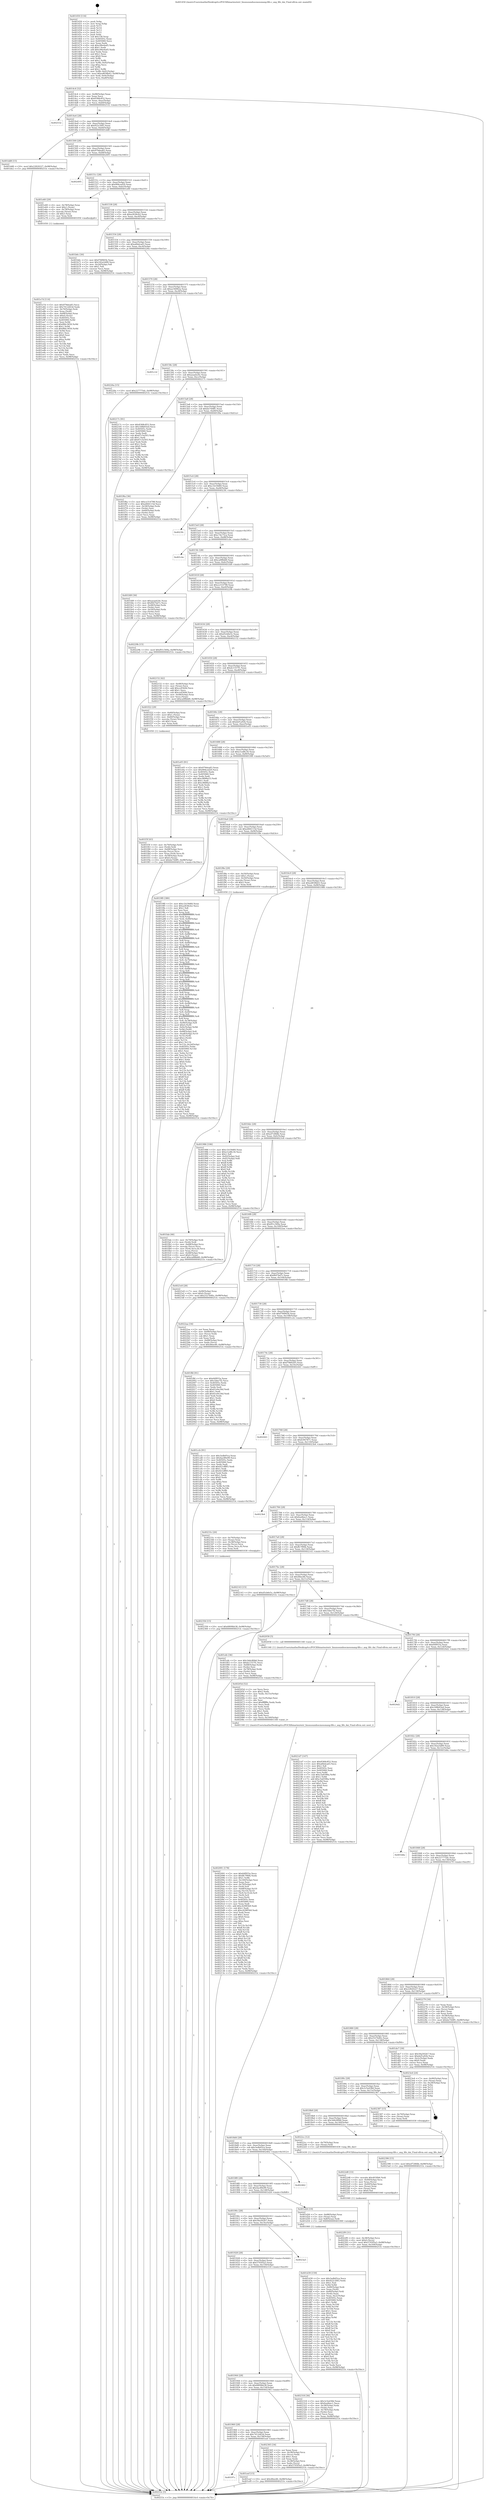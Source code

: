 digraph "0x401450" {
  label = "0x401450 (/mnt/c/Users/mathe/Desktop/tcc/POCII/binaries/extr_linuxsoundsocmesonaxg-fifo.c_axg_fifo_dai_Final-ollvm.out::main(0))"
  labelloc = "t"
  node[shape=record]

  Entry [label="",width=0.3,height=0.3,shape=circle,fillcolor=black,style=filled]
  "0x4014c4" [label="{
     0x4014c4 [32]\l
     | [instrs]\l
     &nbsp;&nbsp;0x4014c4 \<+6\>: mov -0x98(%rbp),%eax\l
     &nbsp;&nbsp;0x4014ca \<+2\>: mov %eax,%ecx\l
     &nbsp;&nbsp;0x4014cc \<+6\>: sub $0x8368c852,%ecx\l
     &nbsp;&nbsp;0x4014d2 \<+6\>: mov %eax,-0xac(%rbp)\l
     &nbsp;&nbsp;0x4014d8 \<+6\>: mov %ecx,-0xb0(%rbp)\l
     &nbsp;&nbsp;0x4014de \<+6\>: je 0000000000402532 \<main+0x10e2\>\l
  }"]
  "0x402532" [label="{
     0x402532\l
  }", style=dashed]
  "0x4014e4" [label="{
     0x4014e4 [28]\l
     | [instrs]\l
     &nbsp;&nbsp;0x4014e4 \<+5\>: jmp 00000000004014e9 \<main+0x99\>\l
     &nbsp;&nbsp;0x4014e9 \<+6\>: mov -0xac(%rbp),%eax\l
     &nbsp;&nbsp;0x4014ef \<+5\>: sub $0x922c5f45,%eax\l
     &nbsp;&nbsp;0x4014f4 \<+6\>: mov %eax,-0xb4(%rbp)\l
     &nbsp;&nbsp;0x4014fa \<+6\>: je 0000000000401dd8 \<main+0x988\>\l
  }"]
  Exit [label="",width=0.3,height=0.3,shape=circle,fillcolor=black,style=filled,peripheries=2]
  "0x401dd8" [label="{
     0x401dd8 [15]\l
     | [instrs]\l
     &nbsp;&nbsp;0x401dd8 \<+10\>: movl $0x22820227,-0x98(%rbp)\l
     &nbsp;&nbsp;0x401de2 \<+5\>: jmp 000000000040253c \<main+0x10ec\>\l
  }"]
  "0x401500" [label="{
     0x401500 [28]\l
     | [instrs]\l
     &nbsp;&nbsp;0x401500 \<+5\>: jmp 0000000000401505 \<main+0xb5\>\l
     &nbsp;&nbsp;0x401505 \<+6\>: mov -0xac(%rbp),%eax\l
     &nbsp;&nbsp;0x40150b \<+5\>: sub $0x979dea83,%eax\l
     &nbsp;&nbsp;0x401510 \<+6\>: mov %eax,-0xb8(%rbp)\l
     &nbsp;&nbsp;0x401516 \<+6\>: je 0000000000402495 \<main+0x1045\>\l
  }"]
  "0x402396" [label="{
     0x402396 [15]\l
     | [instrs]\l
     &nbsp;&nbsp;0x402396 \<+10\>: movl $0xef728fdb,-0x98(%rbp)\l
     &nbsp;&nbsp;0x4023a0 \<+5\>: jmp 000000000040253c \<main+0x10ec\>\l
  }"]
  "0x402495" [label="{
     0x402495\l
  }", style=dashed]
  "0x40151c" [label="{
     0x40151c [28]\l
     | [instrs]\l
     &nbsp;&nbsp;0x40151c \<+5\>: jmp 0000000000401521 \<main+0xd1\>\l
     &nbsp;&nbsp;0x401521 \<+6\>: mov -0xac(%rbp),%eax\l
     &nbsp;&nbsp;0x401527 \<+5\>: sub $0x994ced20,%eax\l
     &nbsp;&nbsp;0x40152c \<+6\>: mov %eax,-0xbc(%rbp)\l
     &nbsp;&nbsp;0x401532 \<+6\>: je 0000000000401e60 \<main+0xa10\>\l
  }"]
  "0x402356" [label="{
     0x402356 [15]\l
     | [instrs]\l
     &nbsp;&nbsp;0x402356 \<+10\>: movl $0x6809bb38,-0x98(%rbp)\l
     &nbsp;&nbsp;0x402360 \<+5\>: jmp 000000000040253c \<main+0x10ec\>\l
  }"]
  "0x401e60" [label="{
     0x401e60 [29]\l
     | [instrs]\l
     &nbsp;&nbsp;0x401e60 \<+4\>: mov -0x78(%rbp),%rax\l
     &nbsp;&nbsp;0x401e64 \<+6\>: movl $0x1,(%rax)\l
     &nbsp;&nbsp;0x401e6a \<+4\>: mov -0x78(%rbp),%rax\l
     &nbsp;&nbsp;0x401e6e \<+3\>: movslq (%rax),%rax\l
     &nbsp;&nbsp;0x401e71 \<+4\>: shl $0x3,%rax\l
     &nbsp;&nbsp;0x401e75 \<+3\>: mov %rax,%rdi\l
     &nbsp;&nbsp;0x401e78 \<+5\>: call 0000000000401050 \<malloc@plt\>\l
     | [calls]\l
     &nbsp;&nbsp;0x401050 \{1\} (unknown)\l
  }"]
  "0x401538" [label="{
     0x401538 [28]\l
     | [instrs]\l
     &nbsp;&nbsp;0x401538 \<+5\>: jmp 000000000040153d \<main+0xed\>\l
     &nbsp;&nbsp;0x40153d \<+6\>: mov -0xac(%rbp),%eax\l
     &nbsp;&nbsp;0x401543 \<+5\>: sub $0xa2636cb2,%eax\l
     &nbsp;&nbsp;0x401548 \<+6\>: mov %eax,-0xc0(%rbp)\l
     &nbsp;&nbsp;0x40154e \<+6\>: je 0000000000401b6c \<main+0x71c\>\l
  }"]
  "0x4022f9" [label="{
     0x4022f9 [31]\l
     | [instrs]\l
     &nbsp;&nbsp;0x4022f9 \<+4\>: mov -0x38(%rbp),%rcx\l
     &nbsp;&nbsp;0x4022fd \<+6\>: movl $0x0,(%rcx)\l
     &nbsp;&nbsp;0x402303 \<+10\>: movl $0x5705f5a3,-0x98(%rbp)\l
     &nbsp;&nbsp;0x40230d \<+6\>: mov %eax,-0x164(%rbp)\l
     &nbsp;&nbsp;0x402313 \<+5\>: jmp 000000000040253c \<main+0x10ec\>\l
  }"]
  "0x401b6c" [label="{
     0x401b6c [30]\l
     | [instrs]\l
     &nbsp;&nbsp;0x401b6c \<+5\>: mov $0xf76f065b,%eax\l
     &nbsp;&nbsp;0x401b71 \<+5\>: mov $0x182a5d99,%ecx\l
     &nbsp;&nbsp;0x401b76 \<+3\>: mov -0x2d(%rbp),%dl\l
     &nbsp;&nbsp;0x401b79 \<+3\>: test $0x1,%dl\l
     &nbsp;&nbsp;0x401b7c \<+3\>: cmovne %ecx,%eax\l
     &nbsp;&nbsp;0x401b7f \<+6\>: mov %eax,-0x98(%rbp)\l
     &nbsp;&nbsp;0x401b85 \<+5\>: jmp 000000000040253c \<main+0x10ec\>\l
  }"]
  "0x401554" [label="{
     0x401554 [28]\l
     | [instrs]\l
     &nbsp;&nbsp;0x401554 \<+5\>: jmp 0000000000401559 \<main+0x109\>\l
     &nbsp;&nbsp;0x401559 \<+6\>: mov -0xac(%rbp),%eax\l
     &nbsp;&nbsp;0x40155f \<+5\>: sub $0xa6bdcad3,%eax\l
     &nbsp;&nbsp;0x401564 \<+6\>: mov %eax,-0xc4(%rbp)\l
     &nbsp;&nbsp;0x40156a \<+6\>: je 000000000040226a \<main+0xe1a\>\l
  }"]
  "0x4022d8" [label="{
     0x4022d8 [33]\l
     | [instrs]\l
     &nbsp;&nbsp;0x4022d8 \<+10\>: movabs $0x4030b6,%rdi\l
     &nbsp;&nbsp;0x4022e2 \<+4\>: mov -0x40(%rbp),%rcx\l
     &nbsp;&nbsp;0x4022e6 \<+3\>: mov %rax,(%rcx)\l
     &nbsp;&nbsp;0x4022e9 \<+4\>: mov -0x40(%rbp),%rax\l
     &nbsp;&nbsp;0x4022ed \<+3\>: mov (%rax),%rax\l
     &nbsp;&nbsp;0x4022f0 \<+2\>: mov (%rax),%esi\l
     &nbsp;&nbsp;0x4022f2 \<+2\>: mov $0x0,%al\l
     &nbsp;&nbsp;0x4022f4 \<+5\>: call 0000000000401040 \<printf@plt\>\l
     | [calls]\l
     &nbsp;&nbsp;0x401040 \{1\} (unknown)\l
  }"]
  "0x40226a" [label="{
     0x40226a [15]\l
     | [instrs]\l
     &nbsp;&nbsp;0x40226a \<+10\>: movl $0x227775dc,-0x98(%rbp)\l
     &nbsp;&nbsp;0x402274 \<+5\>: jmp 000000000040253c \<main+0x10ec\>\l
  }"]
  "0x401570" [label="{
     0x401570 [28]\l
     | [instrs]\l
     &nbsp;&nbsp;0x401570 \<+5\>: jmp 0000000000401575 \<main+0x125\>\l
     &nbsp;&nbsp;0x401575 \<+6\>: mov -0xac(%rbp),%eax\l
     &nbsp;&nbsp;0x40157b \<+5\>: sub $0xac56962a,%eax\l
     &nbsp;&nbsp;0x401580 \<+6\>: mov %eax,-0xc8(%rbp)\l
     &nbsp;&nbsp;0x401586 \<+6\>: je 0000000000401c1d \<main+0x7cd\>\l
  }"]
  "0x402091" [label="{
     0x402091 [178]\l
     | [instrs]\l
     &nbsp;&nbsp;0x402091 \<+5\>: mov $0x64f955a,%ecx\l
     &nbsp;&nbsp;0x402096 \<+5\>: mov $0xffc7f90b,%edx\l
     &nbsp;&nbsp;0x40209b \<+3\>: mov $0x1,%r8b\l
     &nbsp;&nbsp;0x40209e \<+6\>: mov -0x160(%rbp),%esi\l
     &nbsp;&nbsp;0x4020a4 \<+3\>: imul %eax,%esi\l
     &nbsp;&nbsp;0x4020a7 \<+4\>: mov -0x70(%rbp),%r9\l
     &nbsp;&nbsp;0x4020ab \<+3\>: mov (%r9),%r9\l
     &nbsp;&nbsp;0x4020ae \<+4\>: mov -0x68(%rbp),%r10\l
     &nbsp;&nbsp;0x4020b2 \<+3\>: movslq (%r10),%r10\l
     &nbsp;&nbsp;0x4020b5 \<+4\>: mov (%r9,%r10,8),%r9\l
     &nbsp;&nbsp;0x4020b9 \<+3\>: mov (%r9),%r9\l
     &nbsp;&nbsp;0x4020bc \<+3\>: mov %esi,(%r9)\l
     &nbsp;&nbsp;0x4020bf \<+7\>: mov 0x40505c,%eax\l
     &nbsp;&nbsp;0x4020c6 \<+7\>: mov 0x405060,%esi\l
     &nbsp;&nbsp;0x4020cd \<+2\>: mov %eax,%edi\l
     &nbsp;&nbsp;0x4020cf \<+6\>: add $0xc42985b9,%edi\l
     &nbsp;&nbsp;0x4020d5 \<+3\>: sub $0x1,%edi\l
     &nbsp;&nbsp;0x4020d8 \<+6\>: sub $0xc42985b9,%edi\l
     &nbsp;&nbsp;0x4020de \<+3\>: imul %edi,%eax\l
     &nbsp;&nbsp;0x4020e1 \<+3\>: and $0x1,%eax\l
     &nbsp;&nbsp;0x4020e4 \<+3\>: cmp $0x0,%eax\l
     &nbsp;&nbsp;0x4020e7 \<+4\>: sete %r11b\l
     &nbsp;&nbsp;0x4020eb \<+3\>: cmp $0xa,%esi\l
     &nbsp;&nbsp;0x4020ee \<+3\>: setl %bl\l
     &nbsp;&nbsp;0x4020f1 \<+3\>: mov %r11b,%r14b\l
     &nbsp;&nbsp;0x4020f4 \<+4\>: xor $0xff,%r14b\l
     &nbsp;&nbsp;0x4020f8 \<+3\>: mov %bl,%r15b\l
     &nbsp;&nbsp;0x4020fb \<+4\>: xor $0xff,%r15b\l
     &nbsp;&nbsp;0x4020ff \<+4\>: xor $0x0,%r8b\l
     &nbsp;&nbsp;0x402103 \<+3\>: mov %r14b,%r12b\l
     &nbsp;&nbsp;0x402106 \<+4\>: and $0x0,%r12b\l
     &nbsp;&nbsp;0x40210a \<+3\>: and %r8b,%r11b\l
     &nbsp;&nbsp;0x40210d \<+3\>: mov %r15b,%r13b\l
     &nbsp;&nbsp;0x402110 \<+4\>: and $0x0,%r13b\l
     &nbsp;&nbsp;0x402114 \<+3\>: and %r8b,%bl\l
     &nbsp;&nbsp;0x402117 \<+3\>: or %r11b,%r12b\l
     &nbsp;&nbsp;0x40211a \<+3\>: or %bl,%r13b\l
     &nbsp;&nbsp;0x40211d \<+3\>: xor %r13b,%r12b\l
     &nbsp;&nbsp;0x402120 \<+3\>: or %r15b,%r14b\l
     &nbsp;&nbsp;0x402123 \<+4\>: xor $0xff,%r14b\l
     &nbsp;&nbsp;0x402127 \<+4\>: or $0x0,%r8b\l
     &nbsp;&nbsp;0x40212b \<+3\>: and %r8b,%r14b\l
     &nbsp;&nbsp;0x40212e \<+3\>: or %r14b,%r12b\l
     &nbsp;&nbsp;0x402131 \<+4\>: test $0x1,%r12b\l
     &nbsp;&nbsp;0x402135 \<+3\>: cmovne %edx,%ecx\l
     &nbsp;&nbsp;0x402138 \<+6\>: mov %ecx,-0x98(%rbp)\l
     &nbsp;&nbsp;0x40213e \<+5\>: jmp 000000000040253c \<main+0x10ec\>\l
  }"]
  "0x401c1d" [label="{
     0x401c1d\l
  }", style=dashed]
  "0x40158c" [label="{
     0x40158c [28]\l
     | [instrs]\l
     &nbsp;&nbsp;0x40158c \<+5\>: jmp 0000000000401591 \<main+0x141\>\l
     &nbsp;&nbsp;0x401591 \<+6\>: mov -0xac(%rbp),%eax\l
     &nbsp;&nbsp;0x401597 \<+5\>: sub $0xaeaeb24c,%eax\l
     &nbsp;&nbsp;0x40159c \<+6\>: mov %eax,-0xcc(%rbp)\l
     &nbsp;&nbsp;0x4015a2 \<+6\>: je 000000000040217c \<main+0xd2c\>\l
  }"]
  "0x40205d" [label="{
     0x40205d [52]\l
     | [instrs]\l
     &nbsp;&nbsp;0x40205d \<+2\>: xor %ecx,%ecx\l
     &nbsp;&nbsp;0x40205f \<+5\>: mov $0x2,%edx\l
     &nbsp;&nbsp;0x402064 \<+6\>: mov %edx,-0x15c(%rbp)\l
     &nbsp;&nbsp;0x40206a \<+1\>: cltd\l
     &nbsp;&nbsp;0x40206b \<+6\>: mov -0x15c(%rbp),%esi\l
     &nbsp;&nbsp;0x402071 \<+2\>: idiv %esi\l
     &nbsp;&nbsp;0x402073 \<+6\>: imul $0xfffffffe,%edx,%edx\l
     &nbsp;&nbsp;0x402079 \<+2\>: mov %ecx,%edi\l
     &nbsp;&nbsp;0x40207b \<+2\>: sub %edx,%edi\l
     &nbsp;&nbsp;0x40207d \<+2\>: mov %ecx,%edx\l
     &nbsp;&nbsp;0x40207f \<+3\>: sub $0x1,%edx\l
     &nbsp;&nbsp;0x402082 \<+2\>: add %edx,%edi\l
     &nbsp;&nbsp;0x402084 \<+2\>: sub %edi,%ecx\l
     &nbsp;&nbsp;0x402086 \<+6\>: mov %ecx,-0x160(%rbp)\l
     &nbsp;&nbsp;0x40208c \<+5\>: call 0000000000401160 \<next_i\>\l
     | [calls]\l
     &nbsp;&nbsp;0x401160 \{1\} (/mnt/c/Users/mathe/Desktop/tcc/POCII/binaries/extr_linuxsoundsocmesonaxg-fifo.c_axg_fifo_dai_Final-ollvm.out::next_i)\l
  }"]
  "0x40217c" [label="{
     0x40217c [91]\l
     | [instrs]\l
     &nbsp;&nbsp;0x40217c \<+5\>: mov $0x8368c852,%eax\l
     &nbsp;&nbsp;0x402181 \<+5\>: mov $0x168b93ed,%ecx\l
     &nbsp;&nbsp;0x402186 \<+7\>: mov 0x40505c,%edx\l
     &nbsp;&nbsp;0x40218d \<+7\>: mov 0x405060,%esi\l
     &nbsp;&nbsp;0x402194 \<+2\>: mov %edx,%edi\l
     &nbsp;&nbsp;0x402196 \<+6\>: sub $0x67c5a503,%edi\l
     &nbsp;&nbsp;0x40219c \<+3\>: sub $0x1,%edi\l
     &nbsp;&nbsp;0x40219f \<+6\>: add $0x67c5a503,%edi\l
     &nbsp;&nbsp;0x4021a5 \<+3\>: imul %edi,%edx\l
     &nbsp;&nbsp;0x4021a8 \<+3\>: and $0x1,%edx\l
     &nbsp;&nbsp;0x4021ab \<+3\>: cmp $0x0,%edx\l
     &nbsp;&nbsp;0x4021ae \<+4\>: sete %r8b\l
     &nbsp;&nbsp;0x4021b2 \<+3\>: cmp $0xa,%esi\l
     &nbsp;&nbsp;0x4021b5 \<+4\>: setl %r9b\l
     &nbsp;&nbsp;0x4021b9 \<+3\>: mov %r8b,%r10b\l
     &nbsp;&nbsp;0x4021bc \<+3\>: and %r9b,%r10b\l
     &nbsp;&nbsp;0x4021bf \<+3\>: xor %r9b,%r8b\l
     &nbsp;&nbsp;0x4021c2 \<+3\>: or %r8b,%r10b\l
     &nbsp;&nbsp;0x4021c5 \<+4\>: test $0x1,%r10b\l
     &nbsp;&nbsp;0x4021c9 \<+3\>: cmovne %ecx,%eax\l
     &nbsp;&nbsp;0x4021cc \<+6\>: mov %eax,-0x98(%rbp)\l
     &nbsp;&nbsp;0x4021d2 \<+5\>: jmp 000000000040253c \<main+0x10ec\>\l
  }"]
  "0x4015a8" [label="{
     0x4015a8 [28]\l
     | [instrs]\l
     &nbsp;&nbsp;0x4015a8 \<+5\>: jmp 00000000004015ad \<main+0x15d\>\l
     &nbsp;&nbsp;0x4015ad \<+6\>: mov -0xac(%rbp),%eax\l
     &nbsp;&nbsp;0x4015b3 \<+5\>: sub $0xbe744ff1,%eax\l
     &nbsp;&nbsp;0x4015b8 \<+6\>: mov %eax,-0xd0(%rbp)\l
     &nbsp;&nbsp;0x4015be \<+6\>: je 0000000000401f6a \<main+0xb1a\>\l
  }"]
  "0x401fab" [label="{
     0x401fab [46]\l
     | [instrs]\l
     &nbsp;&nbsp;0x401fab \<+4\>: mov -0x70(%rbp),%rdi\l
     &nbsp;&nbsp;0x401faf \<+3\>: mov (%rdi),%rdi\l
     &nbsp;&nbsp;0x401fb2 \<+4\>: mov -0x68(%rbp),%rcx\l
     &nbsp;&nbsp;0x401fb6 \<+3\>: movslq (%rcx),%rcx\l
     &nbsp;&nbsp;0x401fb9 \<+4\>: mov (%rdi,%rcx,8),%rcx\l
     &nbsp;&nbsp;0x401fbd \<+3\>: mov %rax,(%rcx)\l
     &nbsp;&nbsp;0x401fc0 \<+4\>: mov -0x48(%rbp),%rax\l
     &nbsp;&nbsp;0x401fc4 \<+6\>: movl $0x0,(%rax)\l
     &nbsp;&nbsp;0x401fca \<+10\>: movl $0xca9f8dd0,-0x98(%rbp)\l
     &nbsp;&nbsp;0x401fd4 \<+5\>: jmp 000000000040253c \<main+0x10ec\>\l
  }"]
  "0x401f6a" [label="{
     0x401f6a [36]\l
     | [instrs]\l
     &nbsp;&nbsp;0x401f6a \<+5\>: mov $0xce314798,%eax\l
     &nbsp;&nbsp;0x401f6f \<+5\>: mov $0xe664115d,%ecx\l
     &nbsp;&nbsp;0x401f74 \<+4\>: mov -0x58(%rbp),%rdx\l
     &nbsp;&nbsp;0x401f78 \<+2\>: mov (%rdx),%esi\l
     &nbsp;&nbsp;0x401f7a \<+4\>: mov -0x60(%rbp),%rdx\l
     &nbsp;&nbsp;0x401f7e \<+2\>: cmp (%rdx),%esi\l
     &nbsp;&nbsp;0x401f80 \<+3\>: cmovl %ecx,%eax\l
     &nbsp;&nbsp;0x401f83 \<+6\>: mov %eax,-0x98(%rbp)\l
     &nbsp;&nbsp;0x401f89 \<+5\>: jmp 000000000040253c \<main+0x10ec\>\l
  }"]
  "0x4015c4" [label="{
     0x4015c4 [28]\l
     | [instrs]\l
     &nbsp;&nbsp;0x4015c4 \<+5\>: jmp 00000000004015c9 \<main+0x179\>\l
     &nbsp;&nbsp;0x4015c9 \<+6\>: mov -0xac(%rbp),%eax\l
     &nbsp;&nbsp;0x4015cf \<+5\>: sub $0xc1b19d60,%eax\l
     &nbsp;&nbsp;0x4015d4 \<+6\>: mov %eax,-0xd4(%rbp)\l
     &nbsp;&nbsp;0x4015da \<+6\>: je 00000000004023fc \<main+0xfac\>\l
  }"]
  "0x401f3f" [label="{
     0x401f3f [43]\l
     | [instrs]\l
     &nbsp;&nbsp;0x401f3f \<+4\>: mov -0x70(%rbp),%rdi\l
     &nbsp;&nbsp;0x401f43 \<+3\>: mov (%rdi),%rdi\l
     &nbsp;&nbsp;0x401f46 \<+4\>: mov -0x68(%rbp),%rcx\l
     &nbsp;&nbsp;0x401f4a \<+3\>: movslq (%rcx),%rcx\l
     &nbsp;&nbsp;0x401f4d \<+4\>: mov %rax,(%rdi,%rcx,8)\l
     &nbsp;&nbsp;0x401f51 \<+4\>: mov -0x58(%rbp),%rax\l
     &nbsp;&nbsp;0x401f55 \<+6\>: movl $0x0,(%rax)\l
     &nbsp;&nbsp;0x401f5b \<+10\>: movl $0xbe744ff1,-0x98(%rbp)\l
     &nbsp;&nbsp;0x401f65 \<+5\>: jmp 000000000040253c \<main+0x10ec\>\l
  }"]
  "0x4023fc" [label="{
     0x4023fc\l
  }", style=dashed]
  "0x4015e0" [label="{
     0x4015e0 [28]\l
     | [instrs]\l
     &nbsp;&nbsp;0x4015e0 \<+5\>: jmp 00000000004015e5 \<main+0x195\>\l
     &nbsp;&nbsp;0x4015e5 \<+6\>: mov -0xac(%rbp),%eax\l
     &nbsp;&nbsp;0x4015eb \<+5\>: sub $0xc7dc75ca,%eax\l
     &nbsp;&nbsp;0x4015f0 \<+6\>: mov %eax,-0xd8(%rbp)\l
     &nbsp;&nbsp;0x4015f6 \<+6\>: je 0000000000401cbc \<main+0x86c\>\l
  }"]
  "0x40197c" [label="{
     0x40197c\l
  }", style=dashed]
  "0x401cbc" [label="{
     0x401cbc\l
  }", style=dashed]
  "0x4015fc" [label="{
     0x4015fc [28]\l
     | [instrs]\l
     &nbsp;&nbsp;0x4015fc \<+5\>: jmp 0000000000401601 \<main+0x1b1\>\l
     &nbsp;&nbsp;0x401601 \<+6\>: mov -0xac(%rbp),%eax\l
     &nbsp;&nbsp;0x401607 \<+5\>: sub $0xca9f8dd0,%eax\l
     &nbsp;&nbsp;0x40160c \<+6\>: mov %eax,-0xdc(%rbp)\l
     &nbsp;&nbsp;0x401612 \<+6\>: je 0000000000401fd9 \<main+0xb89\>\l
  }"]
  "0x401eef" [label="{
     0x401eef [15]\l
     | [instrs]\l
     &nbsp;&nbsp;0x401eef \<+10\>: movl $0x48ee46,-0x98(%rbp)\l
     &nbsp;&nbsp;0x401ef9 \<+5\>: jmp 000000000040253c \<main+0x10ec\>\l
  }"]
  "0x401fd9" [label="{
     0x401fd9 [36]\l
     | [instrs]\l
     &nbsp;&nbsp;0x401fd9 \<+5\>: mov $0xaeaeb24c,%eax\l
     &nbsp;&nbsp;0x401fde \<+5\>: mov $0xf647bd7c,%ecx\l
     &nbsp;&nbsp;0x401fe3 \<+4\>: mov -0x48(%rbp),%rdx\l
     &nbsp;&nbsp;0x401fe7 \<+2\>: mov (%rdx),%esi\l
     &nbsp;&nbsp;0x401fe9 \<+4\>: mov -0x50(%rbp),%rdx\l
     &nbsp;&nbsp;0x401fed \<+2\>: cmp (%rdx),%esi\l
     &nbsp;&nbsp;0x401fef \<+3\>: cmovl %ecx,%eax\l
     &nbsp;&nbsp;0x401ff2 \<+6\>: mov %eax,-0x98(%rbp)\l
     &nbsp;&nbsp;0x401ff8 \<+5\>: jmp 000000000040253c \<main+0x10ec\>\l
  }"]
  "0x401618" [label="{
     0x401618 [28]\l
     | [instrs]\l
     &nbsp;&nbsp;0x401618 \<+5\>: jmp 000000000040161d \<main+0x1cd\>\l
     &nbsp;&nbsp;0x40161d \<+6\>: mov -0xac(%rbp),%eax\l
     &nbsp;&nbsp;0x401623 \<+5\>: sub $0xce314798,%eax\l
     &nbsp;&nbsp;0x401628 \<+6\>: mov %eax,-0xe0(%rbp)\l
     &nbsp;&nbsp;0x40162e \<+6\>: je 000000000040229b \<main+0xe4b\>\l
  }"]
  "0x401960" [label="{
     0x401960 [28]\l
     | [instrs]\l
     &nbsp;&nbsp;0x401960 \<+5\>: jmp 0000000000401965 \<main+0x515\>\l
     &nbsp;&nbsp;0x401965 \<+6\>: mov -0xac(%rbp),%eax\l
     &nbsp;&nbsp;0x40196b \<+5\>: sub $0x7412d43d,%eax\l
     &nbsp;&nbsp;0x401970 \<+6\>: mov %eax,-0x158(%rbp)\l
     &nbsp;&nbsp;0x401976 \<+6\>: je 0000000000401eef \<main+0xa9f\>\l
  }"]
  "0x40229b" [label="{
     0x40229b [15]\l
     | [instrs]\l
     &nbsp;&nbsp;0x40229b \<+10\>: movl $0xf01c569a,-0x98(%rbp)\l
     &nbsp;&nbsp;0x4022a5 \<+5\>: jmp 000000000040253c \<main+0x10ec\>\l
  }"]
  "0x401634" [label="{
     0x401634 [28]\l
     | [instrs]\l
     &nbsp;&nbsp;0x401634 \<+5\>: jmp 0000000000401639 \<main+0x1e9\>\l
     &nbsp;&nbsp;0x401639 \<+6\>: mov -0xac(%rbp),%eax\l
     &nbsp;&nbsp;0x40163f \<+5\>: sub $0xd5cb6e5c,%eax\l
     &nbsp;&nbsp;0x401644 \<+6\>: mov %eax,-0xe4(%rbp)\l
     &nbsp;&nbsp;0x40164a \<+6\>: je 0000000000402152 \<main+0xd02\>\l
  }"]
  "0x402365" [label="{
     0x402365 [34]\l
     | [instrs]\l
     &nbsp;&nbsp;0x402365 \<+2\>: xor %eax,%eax\l
     &nbsp;&nbsp;0x402367 \<+4\>: mov -0x38(%rbp),%rcx\l
     &nbsp;&nbsp;0x40236b \<+2\>: mov (%rcx),%edx\l
     &nbsp;&nbsp;0x40236d \<+3\>: sub $0x1,%eax\l
     &nbsp;&nbsp;0x402370 \<+2\>: sub %eax,%edx\l
     &nbsp;&nbsp;0x402372 \<+4\>: mov -0x38(%rbp),%rcx\l
     &nbsp;&nbsp;0x402376 \<+2\>: mov %edx,(%rcx)\l
     &nbsp;&nbsp;0x402378 \<+10\>: movl $0x5705f5a3,-0x98(%rbp)\l
     &nbsp;&nbsp;0x402382 \<+5\>: jmp 000000000040253c \<main+0x10ec\>\l
  }"]
  "0x402152" [label="{
     0x402152 [42]\l
     | [instrs]\l
     &nbsp;&nbsp;0x402152 \<+4\>: mov -0x48(%rbp),%rax\l
     &nbsp;&nbsp;0x402156 \<+2\>: mov (%rax),%ecx\l
     &nbsp;&nbsp;0x402158 \<+6\>: add $0xce45b9d,%ecx\l
     &nbsp;&nbsp;0x40215e \<+3\>: add $0x1,%ecx\l
     &nbsp;&nbsp;0x402161 \<+6\>: sub $0xce45b9d,%ecx\l
     &nbsp;&nbsp;0x402167 \<+4\>: mov -0x48(%rbp),%rax\l
     &nbsp;&nbsp;0x40216b \<+2\>: mov %ecx,(%rax)\l
     &nbsp;&nbsp;0x40216d \<+10\>: movl $0xca9f8dd0,-0x98(%rbp)\l
     &nbsp;&nbsp;0x402177 \<+5\>: jmp 000000000040253c \<main+0x10ec\>\l
  }"]
  "0x401650" [label="{
     0x401650 [28]\l
     | [instrs]\l
     &nbsp;&nbsp;0x401650 \<+5\>: jmp 0000000000401655 \<main+0x205\>\l
     &nbsp;&nbsp;0x401655 \<+6\>: mov -0xac(%rbp),%eax\l
     &nbsp;&nbsp;0x40165b \<+5\>: sub $0xdc1557f1,%eax\l
     &nbsp;&nbsp;0x401660 \<+6\>: mov %eax,-0xe8(%rbp)\l
     &nbsp;&nbsp;0x401666 \<+6\>: je 0000000000401f22 \<main+0xad2\>\l
  }"]
  "0x401944" [label="{
     0x401944 [28]\l
     | [instrs]\l
     &nbsp;&nbsp;0x401944 \<+5\>: jmp 0000000000401949 \<main+0x4f9\>\l
     &nbsp;&nbsp;0x401949 \<+6\>: mov -0xac(%rbp),%eax\l
     &nbsp;&nbsp;0x40194f \<+5\>: sub $0x6809bb38,%eax\l
     &nbsp;&nbsp;0x401954 \<+6\>: mov %eax,-0x154(%rbp)\l
     &nbsp;&nbsp;0x40195a \<+6\>: je 0000000000402365 \<main+0xf15\>\l
  }"]
  "0x401f22" [label="{
     0x401f22 [29]\l
     | [instrs]\l
     &nbsp;&nbsp;0x401f22 \<+4\>: mov -0x60(%rbp),%rax\l
     &nbsp;&nbsp;0x401f26 \<+6\>: movl $0x1,(%rax)\l
     &nbsp;&nbsp;0x401f2c \<+4\>: mov -0x60(%rbp),%rax\l
     &nbsp;&nbsp;0x401f30 \<+3\>: movslq (%rax),%rax\l
     &nbsp;&nbsp;0x401f33 \<+4\>: shl $0x3,%rax\l
     &nbsp;&nbsp;0x401f37 \<+3\>: mov %rax,%rdi\l
     &nbsp;&nbsp;0x401f3a \<+5\>: call 0000000000401050 \<malloc@plt\>\l
     | [calls]\l
     &nbsp;&nbsp;0x401050 \{1\} (unknown)\l
  }"]
  "0x40166c" [label="{
     0x40166c [28]\l
     | [instrs]\l
     &nbsp;&nbsp;0x40166c \<+5\>: jmp 0000000000401671 \<main+0x221\>\l
     &nbsp;&nbsp;0x401671 \<+6\>: mov -0xac(%rbp),%eax\l
     &nbsp;&nbsp;0x401677 \<+5\>: sub $0xdef1a92b,%eax\l
     &nbsp;&nbsp;0x40167c \<+6\>: mov %eax,-0xec(%rbp)\l
     &nbsp;&nbsp;0x401682 \<+6\>: je 0000000000401e05 \<main+0x9b5\>\l
  }"]
  "0x402318" [label="{
     0x402318 [36]\l
     | [instrs]\l
     &nbsp;&nbsp;0x402318 \<+5\>: mov $0x3c5ed38d,%eax\l
     &nbsp;&nbsp;0x40231d \<+5\>: mov $0xfea4bec1,%ecx\l
     &nbsp;&nbsp;0x402322 \<+4\>: mov -0x38(%rbp),%rdx\l
     &nbsp;&nbsp;0x402326 \<+2\>: mov (%rdx),%esi\l
     &nbsp;&nbsp;0x402328 \<+4\>: mov -0x78(%rbp),%rdx\l
     &nbsp;&nbsp;0x40232c \<+2\>: cmp (%rdx),%esi\l
     &nbsp;&nbsp;0x40232e \<+3\>: cmovl %ecx,%eax\l
     &nbsp;&nbsp;0x402331 \<+6\>: mov %eax,-0x98(%rbp)\l
     &nbsp;&nbsp;0x402337 \<+5\>: jmp 000000000040253c \<main+0x10ec\>\l
  }"]
  "0x401e05" [label="{
     0x401e05 [91]\l
     | [instrs]\l
     &nbsp;&nbsp;0x401e05 \<+5\>: mov $0x979dea83,%eax\l
     &nbsp;&nbsp;0x401e0a \<+5\>: mov $0x994ced20,%ecx\l
     &nbsp;&nbsp;0x401e0f \<+7\>: mov 0x40505c,%edx\l
     &nbsp;&nbsp;0x401e16 \<+7\>: mov 0x405060,%esi\l
     &nbsp;&nbsp;0x401e1d \<+2\>: mov %edx,%edi\l
     &nbsp;&nbsp;0x401e1f \<+6\>: add $0xc9688a53,%edi\l
     &nbsp;&nbsp;0x401e25 \<+3\>: sub $0x1,%edi\l
     &nbsp;&nbsp;0x401e28 \<+6\>: sub $0xc9688a53,%edi\l
     &nbsp;&nbsp;0x401e2e \<+3\>: imul %edi,%edx\l
     &nbsp;&nbsp;0x401e31 \<+3\>: and $0x1,%edx\l
     &nbsp;&nbsp;0x401e34 \<+3\>: cmp $0x0,%edx\l
     &nbsp;&nbsp;0x401e37 \<+4\>: sete %r8b\l
     &nbsp;&nbsp;0x401e3b \<+3\>: cmp $0xa,%esi\l
     &nbsp;&nbsp;0x401e3e \<+4\>: setl %r9b\l
     &nbsp;&nbsp;0x401e42 \<+3\>: mov %r8b,%r10b\l
     &nbsp;&nbsp;0x401e45 \<+3\>: and %r9b,%r10b\l
     &nbsp;&nbsp;0x401e48 \<+3\>: xor %r9b,%r8b\l
     &nbsp;&nbsp;0x401e4b \<+3\>: or %r8b,%r10b\l
     &nbsp;&nbsp;0x401e4e \<+4\>: test $0x1,%r10b\l
     &nbsp;&nbsp;0x401e52 \<+3\>: cmovne %ecx,%eax\l
     &nbsp;&nbsp;0x401e55 \<+6\>: mov %eax,-0x98(%rbp)\l
     &nbsp;&nbsp;0x401e5b \<+5\>: jmp 000000000040253c \<main+0x10ec\>\l
  }"]
  "0x401688" [label="{
     0x401688 [28]\l
     | [instrs]\l
     &nbsp;&nbsp;0x401688 \<+5\>: jmp 000000000040168d \<main+0x23d\>\l
     &nbsp;&nbsp;0x40168d \<+6\>: mov -0xac(%rbp),%eax\l
     &nbsp;&nbsp;0x401693 \<+5\>: sub $0xe1ed8c34,%eax\l
     &nbsp;&nbsp;0x401698 \<+6\>: mov %eax,-0xf0(%rbp)\l
     &nbsp;&nbsp;0x40169e \<+6\>: je 00000000004019f0 \<main+0x5a0\>\l
  }"]
  "0x401928" [label="{
     0x401928 [28]\l
     | [instrs]\l
     &nbsp;&nbsp;0x401928 \<+5\>: jmp 000000000040192d \<main+0x4dd\>\l
     &nbsp;&nbsp;0x40192d \<+6\>: mov -0xac(%rbp),%eax\l
     &nbsp;&nbsp;0x401933 \<+5\>: sub $0x5705f5a3,%eax\l
     &nbsp;&nbsp;0x401938 \<+6\>: mov %eax,-0x150(%rbp)\l
     &nbsp;&nbsp;0x40193e \<+6\>: je 0000000000402318 \<main+0xec8\>\l
  }"]
  "0x4019f0" [label="{
     0x4019f0 [380]\l
     | [instrs]\l
     &nbsp;&nbsp;0x4019f0 \<+5\>: mov $0xc1b19d60,%eax\l
     &nbsp;&nbsp;0x4019f5 \<+5\>: mov $0xa2636cb2,%ecx\l
     &nbsp;&nbsp;0x4019fa \<+2\>: mov $0x1,%dl\l
     &nbsp;&nbsp;0x4019fc \<+2\>: xor %esi,%esi\l
     &nbsp;&nbsp;0x4019fe \<+3\>: mov %rsp,%rdi\l
     &nbsp;&nbsp;0x401a01 \<+4\>: add $0xfffffffffffffff0,%rdi\l
     &nbsp;&nbsp;0x401a05 \<+3\>: mov %rdi,%rsp\l
     &nbsp;&nbsp;0x401a08 \<+7\>: mov %rdi,-0x90(%rbp)\l
     &nbsp;&nbsp;0x401a0f \<+3\>: mov %rsp,%rdi\l
     &nbsp;&nbsp;0x401a12 \<+4\>: add $0xfffffffffffffff0,%rdi\l
     &nbsp;&nbsp;0x401a16 \<+3\>: mov %rdi,%rsp\l
     &nbsp;&nbsp;0x401a19 \<+3\>: mov %rsp,%r8\l
     &nbsp;&nbsp;0x401a1c \<+4\>: add $0xfffffffffffffff0,%r8\l
     &nbsp;&nbsp;0x401a20 \<+3\>: mov %r8,%rsp\l
     &nbsp;&nbsp;0x401a23 \<+7\>: mov %r8,-0x88(%rbp)\l
     &nbsp;&nbsp;0x401a2a \<+3\>: mov %rsp,%r8\l
     &nbsp;&nbsp;0x401a2d \<+4\>: add $0xfffffffffffffff0,%r8\l
     &nbsp;&nbsp;0x401a31 \<+3\>: mov %r8,%rsp\l
     &nbsp;&nbsp;0x401a34 \<+4\>: mov %r8,-0x80(%rbp)\l
     &nbsp;&nbsp;0x401a38 \<+3\>: mov %rsp,%r8\l
     &nbsp;&nbsp;0x401a3b \<+4\>: add $0xfffffffffffffff0,%r8\l
     &nbsp;&nbsp;0x401a3f \<+3\>: mov %r8,%rsp\l
     &nbsp;&nbsp;0x401a42 \<+4\>: mov %r8,-0x78(%rbp)\l
     &nbsp;&nbsp;0x401a46 \<+3\>: mov %rsp,%r8\l
     &nbsp;&nbsp;0x401a49 \<+4\>: add $0xfffffffffffffff0,%r8\l
     &nbsp;&nbsp;0x401a4d \<+3\>: mov %r8,%rsp\l
     &nbsp;&nbsp;0x401a50 \<+4\>: mov %r8,-0x70(%rbp)\l
     &nbsp;&nbsp;0x401a54 \<+3\>: mov %rsp,%r8\l
     &nbsp;&nbsp;0x401a57 \<+4\>: add $0xfffffffffffffff0,%r8\l
     &nbsp;&nbsp;0x401a5b \<+3\>: mov %r8,%rsp\l
     &nbsp;&nbsp;0x401a5e \<+4\>: mov %r8,-0x68(%rbp)\l
     &nbsp;&nbsp;0x401a62 \<+3\>: mov %rsp,%r8\l
     &nbsp;&nbsp;0x401a65 \<+4\>: add $0xfffffffffffffff0,%r8\l
     &nbsp;&nbsp;0x401a69 \<+3\>: mov %r8,%rsp\l
     &nbsp;&nbsp;0x401a6c \<+4\>: mov %r8,-0x60(%rbp)\l
     &nbsp;&nbsp;0x401a70 \<+3\>: mov %rsp,%r8\l
     &nbsp;&nbsp;0x401a73 \<+4\>: add $0xfffffffffffffff0,%r8\l
     &nbsp;&nbsp;0x401a77 \<+3\>: mov %r8,%rsp\l
     &nbsp;&nbsp;0x401a7a \<+4\>: mov %r8,-0x58(%rbp)\l
     &nbsp;&nbsp;0x401a7e \<+3\>: mov %rsp,%r8\l
     &nbsp;&nbsp;0x401a81 \<+4\>: add $0xfffffffffffffff0,%r8\l
     &nbsp;&nbsp;0x401a85 \<+3\>: mov %r8,%rsp\l
     &nbsp;&nbsp;0x401a88 \<+4\>: mov %r8,-0x50(%rbp)\l
     &nbsp;&nbsp;0x401a8c \<+3\>: mov %rsp,%r8\l
     &nbsp;&nbsp;0x401a8f \<+4\>: add $0xfffffffffffffff0,%r8\l
     &nbsp;&nbsp;0x401a93 \<+3\>: mov %r8,%rsp\l
     &nbsp;&nbsp;0x401a96 \<+4\>: mov %r8,-0x48(%rbp)\l
     &nbsp;&nbsp;0x401a9a \<+3\>: mov %rsp,%r8\l
     &nbsp;&nbsp;0x401a9d \<+4\>: add $0xfffffffffffffff0,%r8\l
     &nbsp;&nbsp;0x401aa1 \<+3\>: mov %r8,%rsp\l
     &nbsp;&nbsp;0x401aa4 \<+4\>: mov %r8,-0x40(%rbp)\l
     &nbsp;&nbsp;0x401aa8 \<+3\>: mov %rsp,%r8\l
     &nbsp;&nbsp;0x401aab \<+4\>: add $0xfffffffffffffff0,%r8\l
     &nbsp;&nbsp;0x401aaf \<+3\>: mov %r8,%rsp\l
     &nbsp;&nbsp;0x401ab2 \<+4\>: mov %r8,-0x38(%rbp)\l
     &nbsp;&nbsp;0x401ab6 \<+7\>: mov -0x90(%rbp),%r8\l
     &nbsp;&nbsp;0x401abd \<+7\>: movl $0x0,(%r8)\l
     &nbsp;&nbsp;0x401ac4 \<+7\>: mov -0x9c(%rbp),%r9d\l
     &nbsp;&nbsp;0x401acb \<+3\>: mov %r9d,(%rdi)\l
     &nbsp;&nbsp;0x401ace \<+7\>: mov -0x88(%rbp),%r8\l
     &nbsp;&nbsp;0x401ad5 \<+7\>: mov -0xa8(%rbp),%r10\l
     &nbsp;&nbsp;0x401adc \<+3\>: mov %r10,(%r8)\l
     &nbsp;&nbsp;0x401adf \<+3\>: cmpl $0x2,(%rdi)\l
     &nbsp;&nbsp;0x401ae2 \<+4\>: setne %r11b\l
     &nbsp;&nbsp;0x401ae6 \<+4\>: and $0x1,%r11b\l
     &nbsp;&nbsp;0x401aea \<+4\>: mov %r11b,-0x2d(%rbp)\l
     &nbsp;&nbsp;0x401aee \<+7\>: mov 0x40505c,%ebx\l
     &nbsp;&nbsp;0x401af5 \<+8\>: mov 0x405060,%r14d\l
     &nbsp;&nbsp;0x401afd \<+3\>: sub $0x1,%esi\l
     &nbsp;&nbsp;0x401b00 \<+3\>: mov %ebx,%r15d\l
     &nbsp;&nbsp;0x401b03 \<+3\>: add %esi,%r15d\l
     &nbsp;&nbsp;0x401b06 \<+4\>: imul %r15d,%ebx\l
     &nbsp;&nbsp;0x401b0a \<+3\>: and $0x1,%ebx\l
     &nbsp;&nbsp;0x401b0d \<+3\>: cmp $0x0,%ebx\l
     &nbsp;&nbsp;0x401b10 \<+4\>: sete %r11b\l
     &nbsp;&nbsp;0x401b14 \<+4\>: cmp $0xa,%r14d\l
     &nbsp;&nbsp;0x401b18 \<+4\>: setl %r12b\l
     &nbsp;&nbsp;0x401b1c \<+3\>: mov %r11b,%r13b\l
     &nbsp;&nbsp;0x401b1f \<+4\>: xor $0xff,%r13b\l
     &nbsp;&nbsp;0x401b23 \<+3\>: mov %r12b,%sil\l
     &nbsp;&nbsp;0x401b26 \<+4\>: xor $0xff,%sil\l
     &nbsp;&nbsp;0x401b2a \<+3\>: xor $0x1,%dl\l
     &nbsp;&nbsp;0x401b2d \<+3\>: mov %r13b,%dil\l
     &nbsp;&nbsp;0x401b30 \<+4\>: and $0xff,%dil\l
     &nbsp;&nbsp;0x401b34 \<+3\>: and %dl,%r11b\l
     &nbsp;&nbsp;0x401b37 \<+3\>: mov %sil,%r8b\l
     &nbsp;&nbsp;0x401b3a \<+4\>: and $0xff,%r8b\l
     &nbsp;&nbsp;0x401b3e \<+3\>: and %dl,%r12b\l
     &nbsp;&nbsp;0x401b41 \<+3\>: or %r11b,%dil\l
     &nbsp;&nbsp;0x401b44 \<+3\>: or %r12b,%r8b\l
     &nbsp;&nbsp;0x401b47 \<+3\>: xor %r8b,%dil\l
     &nbsp;&nbsp;0x401b4a \<+3\>: or %sil,%r13b\l
     &nbsp;&nbsp;0x401b4d \<+4\>: xor $0xff,%r13b\l
     &nbsp;&nbsp;0x401b51 \<+3\>: or $0x1,%dl\l
     &nbsp;&nbsp;0x401b54 \<+3\>: and %dl,%r13b\l
     &nbsp;&nbsp;0x401b57 \<+3\>: or %r13b,%dil\l
     &nbsp;&nbsp;0x401b5a \<+4\>: test $0x1,%dil\l
     &nbsp;&nbsp;0x401b5e \<+3\>: cmovne %ecx,%eax\l
     &nbsp;&nbsp;0x401b61 \<+6\>: mov %eax,-0x98(%rbp)\l
     &nbsp;&nbsp;0x401b67 \<+5\>: jmp 000000000040253c \<main+0x10ec\>\l
  }"]
  "0x4016a4" [label="{
     0x4016a4 [28]\l
     | [instrs]\l
     &nbsp;&nbsp;0x4016a4 \<+5\>: jmp 00000000004016a9 \<main+0x259\>\l
     &nbsp;&nbsp;0x4016a9 \<+6\>: mov -0xac(%rbp),%eax\l
     &nbsp;&nbsp;0x4016af \<+5\>: sub $0xe664115d,%eax\l
     &nbsp;&nbsp;0x4016b4 \<+6\>: mov %eax,-0xf4(%rbp)\l
     &nbsp;&nbsp;0x4016ba \<+6\>: je 0000000000401f8e \<main+0xb3e\>\l
  }"]
  "0x4023a5" [label="{
     0x4023a5\l
  }", style=dashed]
  "0x401f8e" [label="{
     0x401f8e [29]\l
     | [instrs]\l
     &nbsp;&nbsp;0x401f8e \<+4\>: mov -0x50(%rbp),%rax\l
     &nbsp;&nbsp;0x401f92 \<+6\>: movl $0x1,(%rax)\l
     &nbsp;&nbsp;0x401f98 \<+4\>: mov -0x50(%rbp),%rax\l
     &nbsp;&nbsp;0x401f9c \<+3\>: movslq (%rax),%rax\l
     &nbsp;&nbsp;0x401f9f \<+4\>: shl $0x2,%rax\l
     &nbsp;&nbsp;0x401fa3 \<+3\>: mov %rax,%rdi\l
     &nbsp;&nbsp;0x401fa6 \<+5\>: call 0000000000401050 \<malloc@plt\>\l
     | [calls]\l
     &nbsp;&nbsp;0x401050 \{1\} (unknown)\l
  }"]
  "0x4016c0" [label="{
     0x4016c0 [28]\l
     | [instrs]\l
     &nbsp;&nbsp;0x4016c0 \<+5\>: jmp 00000000004016c5 \<main+0x275\>\l
     &nbsp;&nbsp;0x4016c5 \<+6\>: mov -0xac(%rbp),%eax\l
     &nbsp;&nbsp;0x4016cb \<+5\>: sub $0xed658b43,%eax\l
     &nbsp;&nbsp;0x4016d0 \<+6\>: mov %eax,-0xf8(%rbp)\l
     &nbsp;&nbsp;0x4016d6 \<+6\>: je 0000000000401986 \<main+0x536\>\l
  }"]
  "0x401e7d" [label="{
     0x401e7d [114]\l
     | [instrs]\l
     &nbsp;&nbsp;0x401e7d \<+5\>: mov $0x979dea83,%ecx\l
     &nbsp;&nbsp;0x401e82 \<+5\>: mov $0x7412d43d,%edx\l
     &nbsp;&nbsp;0x401e87 \<+4\>: mov -0x70(%rbp),%rdi\l
     &nbsp;&nbsp;0x401e8b \<+3\>: mov %rax,(%rdi)\l
     &nbsp;&nbsp;0x401e8e \<+4\>: mov -0x68(%rbp),%rax\l
     &nbsp;&nbsp;0x401e92 \<+6\>: movl $0x0,(%rax)\l
     &nbsp;&nbsp;0x401e98 \<+7\>: mov 0x40505c,%esi\l
     &nbsp;&nbsp;0x401e9f \<+8\>: mov 0x405060,%r8d\l
     &nbsp;&nbsp;0x401ea7 \<+3\>: mov %esi,%r9d\l
     &nbsp;&nbsp;0x401eaa \<+7\>: add $0xf66c3650,%r9d\l
     &nbsp;&nbsp;0x401eb1 \<+4\>: sub $0x1,%r9d\l
     &nbsp;&nbsp;0x401eb5 \<+7\>: sub $0xf66c3650,%r9d\l
     &nbsp;&nbsp;0x401ebc \<+4\>: imul %r9d,%esi\l
     &nbsp;&nbsp;0x401ec0 \<+3\>: and $0x1,%esi\l
     &nbsp;&nbsp;0x401ec3 \<+3\>: cmp $0x0,%esi\l
     &nbsp;&nbsp;0x401ec6 \<+4\>: sete %r10b\l
     &nbsp;&nbsp;0x401eca \<+4\>: cmp $0xa,%r8d\l
     &nbsp;&nbsp;0x401ece \<+4\>: setl %r11b\l
     &nbsp;&nbsp;0x401ed2 \<+3\>: mov %r10b,%bl\l
     &nbsp;&nbsp;0x401ed5 \<+3\>: and %r11b,%bl\l
     &nbsp;&nbsp;0x401ed8 \<+3\>: xor %r11b,%r10b\l
     &nbsp;&nbsp;0x401edb \<+3\>: or %r10b,%bl\l
     &nbsp;&nbsp;0x401ede \<+3\>: test $0x1,%bl\l
     &nbsp;&nbsp;0x401ee1 \<+3\>: cmovne %edx,%ecx\l
     &nbsp;&nbsp;0x401ee4 \<+6\>: mov %ecx,-0x98(%rbp)\l
     &nbsp;&nbsp;0x401eea \<+5\>: jmp 000000000040253c \<main+0x10ec\>\l
  }"]
  "0x401986" [label="{
     0x401986 [106]\l
     | [instrs]\l
     &nbsp;&nbsp;0x401986 \<+5\>: mov $0xc1b19d60,%eax\l
     &nbsp;&nbsp;0x40198b \<+5\>: mov $0xe1ed8c34,%ecx\l
     &nbsp;&nbsp;0x401990 \<+2\>: mov $0x1,%dl\l
     &nbsp;&nbsp;0x401992 \<+7\>: mov -0x92(%rbp),%sil\l
     &nbsp;&nbsp;0x401999 \<+7\>: mov -0x91(%rbp),%dil\l
     &nbsp;&nbsp;0x4019a0 \<+3\>: mov %sil,%r8b\l
     &nbsp;&nbsp;0x4019a3 \<+4\>: xor $0xff,%r8b\l
     &nbsp;&nbsp;0x4019a7 \<+3\>: mov %dil,%r9b\l
     &nbsp;&nbsp;0x4019aa \<+4\>: xor $0xff,%r9b\l
     &nbsp;&nbsp;0x4019ae \<+3\>: xor $0x0,%dl\l
     &nbsp;&nbsp;0x4019b1 \<+3\>: mov %r8b,%r10b\l
     &nbsp;&nbsp;0x4019b4 \<+4\>: and $0x0,%r10b\l
     &nbsp;&nbsp;0x4019b8 \<+3\>: and %dl,%sil\l
     &nbsp;&nbsp;0x4019bb \<+3\>: mov %r9b,%r11b\l
     &nbsp;&nbsp;0x4019be \<+4\>: and $0x0,%r11b\l
     &nbsp;&nbsp;0x4019c2 \<+3\>: and %dl,%dil\l
     &nbsp;&nbsp;0x4019c5 \<+3\>: or %sil,%r10b\l
     &nbsp;&nbsp;0x4019c8 \<+3\>: or %dil,%r11b\l
     &nbsp;&nbsp;0x4019cb \<+3\>: xor %r11b,%r10b\l
     &nbsp;&nbsp;0x4019ce \<+3\>: or %r9b,%r8b\l
     &nbsp;&nbsp;0x4019d1 \<+4\>: xor $0xff,%r8b\l
     &nbsp;&nbsp;0x4019d5 \<+3\>: or $0x0,%dl\l
     &nbsp;&nbsp;0x4019d8 \<+3\>: and %dl,%r8b\l
     &nbsp;&nbsp;0x4019db \<+3\>: or %r8b,%r10b\l
     &nbsp;&nbsp;0x4019de \<+4\>: test $0x1,%r10b\l
     &nbsp;&nbsp;0x4019e2 \<+3\>: cmovne %ecx,%eax\l
     &nbsp;&nbsp;0x4019e5 \<+6\>: mov %eax,-0x98(%rbp)\l
     &nbsp;&nbsp;0x4019eb \<+5\>: jmp 000000000040253c \<main+0x10ec\>\l
  }"]
  "0x4016dc" [label="{
     0x4016dc [28]\l
     | [instrs]\l
     &nbsp;&nbsp;0x4016dc \<+5\>: jmp 00000000004016e1 \<main+0x291\>\l
     &nbsp;&nbsp;0x4016e1 \<+6\>: mov -0xac(%rbp),%eax\l
     &nbsp;&nbsp;0x4016e7 \<+5\>: sub $0xef728fdb,%eax\l
     &nbsp;&nbsp;0x4016ec \<+6\>: mov %eax,-0xfc(%rbp)\l
     &nbsp;&nbsp;0x4016f2 \<+6\>: je 00000000004023c8 \<main+0xf78\>\l
  }"]
  "0x40253c" [label="{
     0x40253c [5]\l
     | [instrs]\l
     &nbsp;&nbsp;0x40253c \<+5\>: jmp 00000000004014c4 \<main+0x74\>\l
  }"]
  "0x401450" [label="{
     0x401450 [116]\l
     | [instrs]\l
     &nbsp;&nbsp;0x401450 \<+1\>: push %rbp\l
     &nbsp;&nbsp;0x401451 \<+3\>: mov %rsp,%rbp\l
     &nbsp;&nbsp;0x401454 \<+2\>: push %r15\l
     &nbsp;&nbsp;0x401456 \<+2\>: push %r14\l
     &nbsp;&nbsp;0x401458 \<+2\>: push %r13\l
     &nbsp;&nbsp;0x40145a \<+2\>: push %r12\l
     &nbsp;&nbsp;0x40145c \<+1\>: push %rbx\l
     &nbsp;&nbsp;0x40145d \<+7\>: sub $0x158,%rsp\l
     &nbsp;&nbsp;0x401464 \<+7\>: mov 0x40505c,%eax\l
     &nbsp;&nbsp;0x40146b \<+7\>: mov 0x405060,%ecx\l
     &nbsp;&nbsp;0x401472 \<+2\>: mov %eax,%edx\l
     &nbsp;&nbsp;0x401474 \<+6\>: sub $0xc06e4ad5,%edx\l
     &nbsp;&nbsp;0x40147a \<+3\>: sub $0x1,%edx\l
     &nbsp;&nbsp;0x40147d \<+6\>: add $0xc06e4ad5,%edx\l
     &nbsp;&nbsp;0x401483 \<+3\>: imul %edx,%eax\l
     &nbsp;&nbsp;0x401486 \<+3\>: and $0x1,%eax\l
     &nbsp;&nbsp;0x401489 \<+3\>: cmp $0x0,%eax\l
     &nbsp;&nbsp;0x40148c \<+4\>: sete %r8b\l
     &nbsp;&nbsp;0x401490 \<+4\>: and $0x1,%r8b\l
     &nbsp;&nbsp;0x401494 \<+7\>: mov %r8b,-0x92(%rbp)\l
     &nbsp;&nbsp;0x40149b \<+3\>: cmp $0xa,%ecx\l
     &nbsp;&nbsp;0x40149e \<+4\>: setl %r8b\l
     &nbsp;&nbsp;0x4014a2 \<+4\>: and $0x1,%r8b\l
     &nbsp;&nbsp;0x4014a6 \<+7\>: mov %r8b,-0x91(%rbp)\l
     &nbsp;&nbsp;0x4014ad \<+10\>: movl $0xed658b43,-0x98(%rbp)\l
     &nbsp;&nbsp;0x4014b7 \<+6\>: mov %edi,-0x9c(%rbp)\l
     &nbsp;&nbsp;0x4014bd \<+7\>: mov %rsi,-0xa8(%rbp)\l
  }"]
  "0x401d39" [label="{
     0x401d39 [159]\l
     | [instrs]\l
     &nbsp;&nbsp;0x401d39 \<+5\>: mov $0x3edb05ca,%ecx\l
     &nbsp;&nbsp;0x401d3e \<+5\>: mov $0x922c5f45,%edx\l
     &nbsp;&nbsp;0x401d43 \<+3\>: mov $0x1,%sil\l
     &nbsp;&nbsp;0x401d46 \<+3\>: xor %r8d,%r8d\l
     &nbsp;&nbsp;0x401d49 \<+4\>: mov -0x80(%rbp),%rdi\l
     &nbsp;&nbsp;0x401d4d \<+2\>: mov %eax,(%rdi)\l
     &nbsp;&nbsp;0x401d4f \<+4\>: mov -0x80(%rbp),%rdi\l
     &nbsp;&nbsp;0x401d53 \<+2\>: mov (%rdi),%eax\l
     &nbsp;&nbsp;0x401d55 \<+3\>: mov %eax,-0x2c(%rbp)\l
     &nbsp;&nbsp;0x401d58 \<+7\>: mov 0x40505c,%eax\l
     &nbsp;&nbsp;0x401d5f \<+8\>: mov 0x405060,%r9d\l
     &nbsp;&nbsp;0x401d67 \<+4\>: sub $0x1,%r8d\l
     &nbsp;&nbsp;0x401d6b \<+3\>: mov %eax,%r10d\l
     &nbsp;&nbsp;0x401d6e \<+3\>: add %r8d,%r10d\l
     &nbsp;&nbsp;0x401d71 \<+4\>: imul %r10d,%eax\l
     &nbsp;&nbsp;0x401d75 \<+3\>: and $0x1,%eax\l
     &nbsp;&nbsp;0x401d78 \<+3\>: cmp $0x0,%eax\l
     &nbsp;&nbsp;0x401d7b \<+4\>: sete %r11b\l
     &nbsp;&nbsp;0x401d7f \<+4\>: cmp $0xa,%r9d\l
     &nbsp;&nbsp;0x401d83 \<+3\>: setl %bl\l
     &nbsp;&nbsp;0x401d86 \<+3\>: mov %r11b,%r14b\l
     &nbsp;&nbsp;0x401d89 \<+4\>: xor $0xff,%r14b\l
     &nbsp;&nbsp;0x401d8d \<+3\>: mov %bl,%r15b\l
     &nbsp;&nbsp;0x401d90 \<+4\>: xor $0xff,%r15b\l
     &nbsp;&nbsp;0x401d94 \<+4\>: xor $0x0,%sil\l
     &nbsp;&nbsp;0x401d98 \<+3\>: mov %r14b,%r12b\l
     &nbsp;&nbsp;0x401d9b \<+4\>: and $0x0,%r12b\l
     &nbsp;&nbsp;0x401d9f \<+3\>: and %sil,%r11b\l
     &nbsp;&nbsp;0x401da2 \<+3\>: mov %r15b,%r13b\l
     &nbsp;&nbsp;0x401da5 \<+4\>: and $0x0,%r13b\l
     &nbsp;&nbsp;0x401da9 \<+3\>: and %sil,%bl\l
     &nbsp;&nbsp;0x401dac \<+3\>: or %r11b,%r12b\l
     &nbsp;&nbsp;0x401daf \<+3\>: or %bl,%r13b\l
     &nbsp;&nbsp;0x401db2 \<+3\>: xor %r13b,%r12b\l
     &nbsp;&nbsp;0x401db5 \<+3\>: or %r15b,%r14b\l
     &nbsp;&nbsp;0x401db8 \<+4\>: xor $0xff,%r14b\l
     &nbsp;&nbsp;0x401dbc \<+4\>: or $0x0,%sil\l
     &nbsp;&nbsp;0x401dc0 \<+3\>: and %sil,%r14b\l
     &nbsp;&nbsp;0x401dc3 \<+3\>: or %r14b,%r12b\l
     &nbsp;&nbsp;0x401dc6 \<+4\>: test $0x1,%r12b\l
     &nbsp;&nbsp;0x401dca \<+3\>: cmovne %edx,%ecx\l
     &nbsp;&nbsp;0x401dcd \<+6\>: mov %ecx,-0x98(%rbp)\l
     &nbsp;&nbsp;0x401dd3 \<+5\>: jmp 000000000040253c \<main+0x10ec\>\l
  }"]
  "0x40190c" [label="{
     0x40190c [28]\l
     | [instrs]\l
     &nbsp;&nbsp;0x40190c \<+5\>: jmp 0000000000401911 \<main+0x4c1\>\l
     &nbsp;&nbsp;0x401911 \<+6\>: mov -0xac(%rbp),%eax\l
     &nbsp;&nbsp;0x401917 \<+5\>: sub $0x56a502b7,%eax\l
     &nbsp;&nbsp;0x40191c \<+6\>: mov %eax,-0x14c(%rbp)\l
     &nbsp;&nbsp;0x401922 \<+6\>: je 00000000004023a5 \<main+0xf55\>\l
  }"]
  "0x4023c8" [label="{
     0x4023c8 [28]\l
     | [instrs]\l
     &nbsp;&nbsp;0x4023c8 \<+7\>: mov -0x90(%rbp),%rax\l
     &nbsp;&nbsp;0x4023cf \<+6\>: movl $0x0,(%rax)\l
     &nbsp;&nbsp;0x4023d5 \<+10\>: movl $0x2527b40c,-0x98(%rbp)\l
     &nbsp;&nbsp;0x4023df \<+5\>: jmp 000000000040253c \<main+0x10ec\>\l
  }"]
  "0x4016f8" [label="{
     0x4016f8 [28]\l
     | [instrs]\l
     &nbsp;&nbsp;0x4016f8 \<+5\>: jmp 00000000004016fd \<main+0x2ad\>\l
     &nbsp;&nbsp;0x4016fd \<+6\>: mov -0xac(%rbp),%eax\l
     &nbsp;&nbsp;0x401703 \<+5\>: sub $0xf01c569a,%eax\l
     &nbsp;&nbsp;0x401708 \<+6\>: mov %eax,-0x100(%rbp)\l
     &nbsp;&nbsp;0x40170e \<+6\>: je 00000000004022aa \<main+0xe5a\>\l
  }"]
  "0x401d26" [label="{
     0x401d26 [19]\l
     | [instrs]\l
     &nbsp;&nbsp;0x401d26 \<+7\>: mov -0x88(%rbp),%rax\l
     &nbsp;&nbsp;0x401d2d \<+3\>: mov (%rax),%rax\l
     &nbsp;&nbsp;0x401d30 \<+4\>: mov 0x8(%rax),%rdi\l
     &nbsp;&nbsp;0x401d34 \<+5\>: call 0000000000401060 \<atoi@plt\>\l
     | [calls]\l
     &nbsp;&nbsp;0x401060 \{1\} (unknown)\l
  }"]
  "0x4022aa" [label="{
     0x4022aa [34]\l
     | [instrs]\l
     &nbsp;&nbsp;0x4022aa \<+2\>: xor %eax,%eax\l
     &nbsp;&nbsp;0x4022ac \<+4\>: mov -0x68(%rbp),%rcx\l
     &nbsp;&nbsp;0x4022b0 \<+2\>: mov (%rcx),%edx\l
     &nbsp;&nbsp;0x4022b2 \<+3\>: sub $0x1,%eax\l
     &nbsp;&nbsp;0x4022b5 \<+2\>: sub %eax,%edx\l
     &nbsp;&nbsp;0x4022b7 \<+4\>: mov -0x68(%rbp),%rcx\l
     &nbsp;&nbsp;0x4022bb \<+2\>: mov %edx,(%rcx)\l
     &nbsp;&nbsp;0x4022bd \<+10\>: movl $0x48ee46,-0x98(%rbp)\l
     &nbsp;&nbsp;0x4022c7 \<+5\>: jmp 000000000040253c \<main+0x10ec\>\l
  }"]
  "0x401714" [label="{
     0x401714 [28]\l
     | [instrs]\l
     &nbsp;&nbsp;0x401714 \<+5\>: jmp 0000000000401719 \<main+0x2c9\>\l
     &nbsp;&nbsp;0x401719 \<+6\>: mov -0xac(%rbp),%eax\l
     &nbsp;&nbsp;0x40171f \<+5\>: sub $0xf647bd7c,%eax\l
     &nbsp;&nbsp;0x401724 \<+6\>: mov %eax,-0x104(%rbp)\l
     &nbsp;&nbsp;0x40172a \<+6\>: je 0000000000401ffd \<main+0xbad\>\l
  }"]
  "0x4018f0" [label="{
     0x4018f0 [28]\l
     | [instrs]\l
     &nbsp;&nbsp;0x4018f0 \<+5\>: jmp 00000000004018f5 \<main+0x4a5\>\l
     &nbsp;&nbsp;0x4018f5 \<+6\>: mov -0xac(%rbp),%eax\l
     &nbsp;&nbsp;0x4018fb \<+5\>: sub $0x4ac89e99,%eax\l
     &nbsp;&nbsp;0x401900 \<+6\>: mov %eax,-0x148(%rbp)\l
     &nbsp;&nbsp;0x401906 \<+6\>: je 0000000000401d26 \<main+0x8d6\>\l
  }"]
  "0x401ffd" [label="{
     0x401ffd [91]\l
     | [instrs]\l
     &nbsp;&nbsp;0x401ffd \<+5\>: mov $0x64f955a,%eax\l
     &nbsp;&nbsp;0x402002 \<+5\>: mov $0x1bbe7f2,%ecx\l
     &nbsp;&nbsp;0x402007 \<+7\>: mov 0x40505c,%edx\l
     &nbsp;&nbsp;0x40200e \<+7\>: mov 0x405060,%esi\l
     &nbsp;&nbsp;0x402015 \<+2\>: mov %edx,%edi\l
     &nbsp;&nbsp;0x402017 \<+6\>: sub $0x61e0e34d,%edi\l
     &nbsp;&nbsp;0x40201d \<+3\>: sub $0x1,%edi\l
     &nbsp;&nbsp;0x402020 \<+6\>: add $0x61e0e34d,%edi\l
     &nbsp;&nbsp;0x402026 \<+3\>: imul %edi,%edx\l
     &nbsp;&nbsp;0x402029 \<+3\>: and $0x1,%edx\l
     &nbsp;&nbsp;0x40202c \<+3\>: cmp $0x0,%edx\l
     &nbsp;&nbsp;0x40202f \<+4\>: sete %r8b\l
     &nbsp;&nbsp;0x402033 \<+3\>: cmp $0xa,%esi\l
     &nbsp;&nbsp;0x402036 \<+4\>: setl %r9b\l
     &nbsp;&nbsp;0x40203a \<+3\>: mov %r8b,%r10b\l
     &nbsp;&nbsp;0x40203d \<+3\>: and %r9b,%r10b\l
     &nbsp;&nbsp;0x402040 \<+3\>: xor %r9b,%r8b\l
     &nbsp;&nbsp;0x402043 \<+3\>: or %r8b,%r10b\l
     &nbsp;&nbsp;0x402046 \<+4\>: test $0x1,%r10b\l
     &nbsp;&nbsp;0x40204a \<+3\>: cmovne %ecx,%eax\l
     &nbsp;&nbsp;0x40204d \<+6\>: mov %eax,-0x98(%rbp)\l
     &nbsp;&nbsp;0x402053 \<+5\>: jmp 000000000040253c \<main+0x10ec\>\l
  }"]
  "0x401730" [label="{
     0x401730 [28]\l
     | [instrs]\l
     &nbsp;&nbsp;0x401730 \<+5\>: jmp 0000000000401735 \<main+0x2e5\>\l
     &nbsp;&nbsp;0x401735 \<+6\>: mov -0xac(%rbp),%eax\l
     &nbsp;&nbsp;0x40173b \<+5\>: sub $0xf76f065b,%eax\l
     &nbsp;&nbsp;0x401740 \<+6\>: mov %eax,-0x108(%rbp)\l
     &nbsp;&nbsp;0x401746 \<+6\>: je 0000000000401ccb \<main+0x87b\>\l
  }"]
  "0x402462" [label="{
     0x402462\l
  }", style=dashed]
  "0x401ccb" [label="{
     0x401ccb [91]\l
     | [instrs]\l
     &nbsp;&nbsp;0x401ccb \<+5\>: mov $0x3edb05ca,%eax\l
     &nbsp;&nbsp;0x401cd0 \<+5\>: mov $0x4ac89e99,%ecx\l
     &nbsp;&nbsp;0x401cd5 \<+7\>: mov 0x40505c,%edx\l
     &nbsp;&nbsp;0x401cdc \<+7\>: mov 0x405060,%esi\l
     &nbsp;&nbsp;0x401ce3 \<+2\>: mov %edx,%edi\l
     &nbsp;&nbsp;0x401ce5 \<+6\>: add $0x921dff45,%edi\l
     &nbsp;&nbsp;0x401ceb \<+3\>: sub $0x1,%edi\l
     &nbsp;&nbsp;0x401cee \<+6\>: sub $0x921dff45,%edi\l
     &nbsp;&nbsp;0x401cf4 \<+3\>: imul %edi,%edx\l
     &nbsp;&nbsp;0x401cf7 \<+3\>: and $0x1,%edx\l
     &nbsp;&nbsp;0x401cfa \<+3\>: cmp $0x0,%edx\l
     &nbsp;&nbsp;0x401cfd \<+4\>: sete %r8b\l
     &nbsp;&nbsp;0x401d01 \<+3\>: cmp $0xa,%esi\l
     &nbsp;&nbsp;0x401d04 \<+4\>: setl %r9b\l
     &nbsp;&nbsp;0x401d08 \<+3\>: mov %r8b,%r10b\l
     &nbsp;&nbsp;0x401d0b \<+3\>: and %r9b,%r10b\l
     &nbsp;&nbsp;0x401d0e \<+3\>: xor %r9b,%r8b\l
     &nbsp;&nbsp;0x401d11 \<+3\>: or %r8b,%r10b\l
     &nbsp;&nbsp;0x401d14 \<+4\>: test $0x1,%r10b\l
     &nbsp;&nbsp;0x401d18 \<+3\>: cmovne %ecx,%eax\l
     &nbsp;&nbsp;0x401d1b \<+6\>: mov %eax,-0x98(%rbp)\l
     &nbsp;&nbsp;0x401d21 \<+5\>: jmp 000000000040253c \<main+0x10ec\>\l
  }"]
  "0x40174c" [label="{
     0x40174c [28]\l
     | [instrs]\l
     &nbsp;&nbsp;0x40174c \<+5\>: jmp 0000000000401751 \<main+0x301\>\l
     &nbsp;&nbsp;0x401751 \<+6\>: mov -0xac(%rbp),%eax\l
     &nbsp;&nbsp;0x401757 \<+5\>: sub $0xf7860205,%eax\l
     &nbsp;&nbsp;0x40175c \<+6\>: mov %eax,-0x10c(%rbp)\l
     &nbsp;&nbsp;0x401762 \<+6\>: je 0000000000402441 \<main+0xff1\>\l
  }"]
  "0x4018d4" [label="{
     0x4018d4 [28]\l
     | [instrs]\l
     &nbsp;&nbsp;0x4018d4 \<+5\>: jmp 00000000004018d9 \<main+0x489\>\l
     &nbsp;&nbsp;0x4018d9 \<+6\>: mov -0xac(%rbp),%eax\l
     &nbsp;&nbsp;0x4018df \<+5\>: sub $0x3edb05ca,%eax\l
     &nbsp;&nbsp;0x4018e4 \<+6\>: mov %eax,-0x144(%rbp)\l
     &nbsp;&nbsp;0x4018ea \<+6\>: je 0000000000402462 \<main+0x1012\>\l
  }"]
  "0x402441" [label="{
     0x402441\l
  }", style=dashed]
  "0x401768" [label="{
     0x401768 [28]\l
     | [instrs]\l
     &nbsp;&nbsp;0x401768 \<+5\>: jmp 000000000040176d \<main+0x31d\>\l
     &nbsp;&nbsp;0x40176d \<+6\>: mov -0xac(%rbp),%eax\l
     &nbsp;&nbsp;0x401773 \<+5\>: sub $0xfc947871,%eax\l
     &nbsp;&nbsp;0x401778 \<+6\>: mov %eax,-0x110(%rbp)\l
     &nbsp;&nbsp;0x40177e \<+6\>: je 00000000004023b4 \<main+0xf64\>\l
  }"]
  "0x4022cc" [label="{
     0x4022cc [12]\l
     | [instrs]\l
     &nbsp;&nbsp;0x4022cc \<+4\>: mov -0x70(%rbp),%rax\l
     &nbsp;&nbsp;0x4022d0 \<+3\>: mov (%rax),%rdi\l
     &nbsp;&nbsp;0x4022d3 \<+5\>: call 0000000000401430 \<axg_fifo_dai\>\l
     | [calls]\l
     &nbsp;&nbsp;0x401430 \{1\} (/mnt/c/Users/mathe/Desktop/tcc/POCII/binaries/extr_linuxsoundsocmesonaxg-fifo.c_axg_fifo_dai_Final-ollvm.out::axg_fifo_dai)\l
  }"]
  "0x4023b4" [label="{
     0x4023b4\l
  }", style=dashed]
  "0x401784" [label="{
     0x401784 [28]\l
     | [instrs]\l
     &nbsp;&nbsp;0x401784 \<+5\>: jmp 0000000000401789 \<main+0x339\>\l
     &nbsp;&nbsp;0x401789 \<+6\>: mov -0xac(%rbp),%eax\l
     &nbsp;&nbsp;0x40178f \<+5\>: sub $0xfea4bec1,%eax\l
     &nbsp;&nbsp;0x401794 \<+6\>: mov %eax,-0x114(%rbp)\l
     &nbsp;&nbsp;0x40179a \<+6\>: je 000000000040233c \<main+0xeec\>\l
  }"]
  "0x4018b8" [label="{
     0x4018b8 [28]\l
     | [instrs]\l
     &nbsp;&nbsp;0x4018b8 \<+5\>: jmp 00000000004018bd \<main+0x46d\>\l
     &nbsp;&nbsp;0x4018bd \<+6\>: mov -0xac(%rbp),%eax\l
     &nbsp;&nbsp;0x4018c3 \<+5\>: sub $0x3ddc80b6,%eax\l
     &nbsp;&nbsp;0x4018c8 \<+6\>: mov %eax,-0x140(%rbp)\l
     &nbsp;&nbsp;0x4018ce \<+6\>: je 00000000004022cc \<main+0xe7c\>\l
  }"]
  "0x40233c" [label="{
     0x40233c [26]\l
     | [instrs]\l
     &nbsp;&nbsp;0x40233c \<+4\>: mov -0x70(%rbp),%rax\l
     &nbsp;&nbsp;0x402340 \<+3\>: mov (%rax),%rax\l
     &nbsp;&nbsp;0x402343 \<+4\>: mov -0x38(%rbp),%rcx\l
     &nbsp;&nbsp;0x402347 \<+3\>: movslq (%rcx),%rcx\l
     &nbsp;&nbsp;0x40234a \<+4\>: mov (%rax,%rcx,8),%rax\l
     &nbsp;&nbsp;0x40234e \<+3\>: mov %rax,%rdi\l
     &nbsp;&nbsp;0x402351 \<+5\>: call 0000000000401030 \<free@plt\>\l
     | [calls]\l
     &nbsp;&nbsp;0x401030 \{1\} (unknown)\l
  }"]
  "0x4017a0" [label="{
     0x4017a0 [28]\l
     | [instrs]\l
     &nbsp;&nbsp;0x4017a0 \<+5\>: jmp 00000000004017a5 \<main+0x355\>\l
     &nbsp;&nbsp;0x4017a5 \<+6\>: mov -0xac(%rbp),%eax\l
     &nbsp;&nbsp;0x4017ab \<+5\>: sub $0xffc7f90b,%eax\l
     &nbsp;&nbsp;0x4017b0 \<+6\>: mov %eax,-0x118(%rbp)\l
     &nbsp;&nbsp;0x4017b6 \<+6\>: je 0000000000402143 \<main+0xcf3\>\l
  }"]
  "0x402387" [label="{
     0x402387 [15]\l
     | [instrs]\l
     &nbsp;&nbsp;0x402387 \<+4\>: mov -0x70(%rbp),%rax\l
     &nbsp;&nbsp;0x40238b \<+3\>: mov (%rax),%rax\l
     &nbsp;&nbsp;0x40238e \<+3\>: mov %rax,%rdi\l
     &nbsp;&nbsp;0x402391 \<+5\>: call 0000000000401030 \<free@plt\>\l
     | [calls]\l
     &nbsp;&nbsp;0x401030 \{1\} (unknown)\l
  }"]
  "0x402143" [label="{
     0x402143 [15]\l
     | [instrs]\l
     &nbsp;&nbsp;0x402143 \<+10\>: movl $0xd5cb6e5c,-0x98(%rbp)\l
     &nbsp;&nbsp;0x40214d \<+5\>: jmp 000000000040253c \<main+0x10ec\>\l
  }"]
  "0x4017bc" [label="{
     0x4017bc [28]\l
     | [instrs]\l
     &nbsp;&nbsp;0x4017bc \<+5\>: jmp 00000000004017c1 \<main+0x371\>\l
     &nbsp;&nbsp;0x4017c1 \<+6\>: mov -0xac(%rbp),%eax\l
     &nbsp;&nbsp;0x4017c7 \<+5\>: sub $0x48ee46,%eax\l
     &nbsp;&nbsp;0x4017cc \<+6\>: mov %eax,-0x11c(%rbp)\l
     &nbsp;&nbsp;0x4017d2 \<+6\>: je 0000000000401efe \<main+0xaae\>\l
  }"]
  "0x40189c" [label="{
     0x40189c [28]\l
     | [instrs]\l
     &nbsp;&nbsp;0x40189c \<+5\>: jmp 00000000004018a1 \<main+0x451\>\l
     &nbsp;&nbsp;0x4018a1 \<+6\>: mov -0xac(%rbp),%eax\l
     &nbsp;&nbsp;0x4018a7 \<+5\>: sub $0x3c5ed38d,%eax\l
     &nbsp;&nbsp;0x4018ac \<+6\>: mov %eax,-0x13c(%rbp)\l
     &nbsp;&nbsp;0x4018b2 \<+6\>: je 0000000000402387 \<main+0xf37\>\l
  }"]
  "0x401efe" [label="{
     0x401efe [36]\l
     | [instrs]\l
     &nbsp;&nbsp;0x401efe \<+5\>: mov $0x3ddc80b6,%eax\l
     &nbsp;&nbsp;0x401f03 \<+5\>: mov $0xdc1557f1,%ecx\l
     &nbsp;&nbsp;0x401f08 \<+4\>: mov -0x68(%rbp),%rdx\l
     &nbsp;&nbsp;0x401f0c \<+2\>: mov (%rdx),%esi\l
     &nbsp;&nbsp;0x401f0e \<+4\>: mov -0x78(%rbp),%rdx\l
     &nbsp;&nbsp;0x401f12 \<+2\>: cmp (%rdx),%esi\l
     &nbsp;&nbsp;0x401f14 \<+3\>: cmovl %ecx,%eax\l
     &nbsp;&nbsp;0x401f17 \<+6\>: mov %eax,-0x98(%rbp)\l
     &nbsp;&nbsp;0x401f1d \<+5\>: jmp 000000000040253c \<main+0x10ec\>\l
  }"]
  "0x4017d8" [label="{
     0x4017d8 [28]\l
     | [instrs]\l
     &nbsp;&nbsp;0x4017d8 \<+5\>: jmp 00000000004017dd \<main+0x38d\>\l
     &nbsp;&nbsp;0x4017dd \<+6\>: mov -0xac(%rbp),%eax\l
     &nbsp;&nbsp;0x4017e3 \<+5\>: sub $0x1bbe7f2,%eax\l
     &nbsp;&nbsp;0x4017e8 \<+6\>: mov %eax,-0x120(%rbp)\l
     &nbsp;&nbsp;0x4017ee \<+6\>: je 0000000000402058 \<main+0xc08\>\l
  }"]
  "0x4023e4" [label="{
     0x4023e4 [24]\l
     | [instrs]\l
     &nbsp;&nbsp;0x4023e4 \<+7\>: mov -0x90(%rbp),%rax\l
     &nbsp;&nbsp;0x4023eb \<+2\>: mov (%rax),%eax\l
     &nbsp;&nbsp;0x4023ed \<+4\>: lea -0x28(%rbp),%rsp\l
     &nbsp;&nbsp;0x4023f1 \<+1\>: pop %rbx\l
     &nbsp;&nbsp;0x4023f2 \<+2\>: pop %r12\l
     &nbsp;&nbsp;0x4023f4 \<+2\>: pop %r13\l
     &nbsp;&nbsp;0x4023f6 \<+2\>: pop %r14\l
     &nbsp;&nbsp;0x4023f8 \<+2\>: pop %r15\l
     &nbsp;&nbsp;0x4023fa \<+1\>: pop %rbp\l
     &nbsp;&nbsp;0x4023fb \<+1\>: ret\l
  }"]
  "0x402058" [label="{
     0x402058 [5]\l
     | [instrs]\l
     &nbsp;&nbsp;0x402058 \<+5\>: call 0000000000401160 \<next_i\>\l
     | [calls]\l
     &nbsp;&nbsp;0x401160 \{1\} (/mnt/c/Users/mathe/Desktop/tcc/POCII/binaries/extr_linuxsoundsocmesonaxg-fifo.c_axg_fifo_dai_Final-ollvm.out::next_i)\l
  }"]
  "0x4017f4" [label="{
     0x4017f4 [28]\l
     | [instrs]\l
     &nbsp;&nbsp;0x4017f4 \<+5\>: jmp 00000000004017f9 \<main+0x3a9\>\l
     &nbsp;&nbsp;0x4017f9 \<+6\>: mov -0xac(%rbp),%eax\l
     &nbsp;&nbsp;0x4017ff \<+5\>: sub $0x64f955a,%eax\l
     &nbsp;&nbsp;0x401804 \<+6\>: mov %eax,-0x124(%rbp)\l
     &nbsp;&nbsp;0x40180a \<+6\>: je 00000000004024d2 \<main+0x1082\>\l
  }"]
  "0x401880" [label="{
     0x401880 [28]\l
     | [instrs]\l
     &nbsp;&nbsp;0x401880 \<+5\>: jmp 0000000000401885 \<main+0x435\>\l
     &nbsp;&nbsp;0x401885 \<+6\>: mov -0xac(%rbp),%eax\l
     &nbsp;&nbsp;0x40188b \<+5\>: sub $0x2527b40c,%eax\l
     &nbsp;&nbsp;0x401890 \<+6\>: mov %eax,-0x138(%rbp)\l
     &nbsp;&nbsp;0x401896 \<+6\>: je 00000000004023e4 \<main+0xf94\>\l
  }"]
  "0x4024d2" [label="{
     0x4024d2\l
  }", style=dashed]
  "0x401810" [label="{
     0x401810 [28]\l
     | [instrs]\l
     &nbsp;&nbsp;0x401810 \<+5\>: jmp 0000000000401815 \<main+0x3c5\>\l
     &nbsp;&nbsp;0x401815 \<+6\>: mov -0xac(%rbp),%eax\l
     &nbsp;&nbsp;0x40181b \<+5\>: sub $0x168b93ed,%eax\l
     &nbsp;&nbsp;0x401820 \<+6\>: mov %eax,-0x128(%rbp)\l
     &nbsp;&nbsp;0x401826 \<+6\>: je 00000000004021d7 \<main+0xd87\>\l
  }"]
  "0x401de7" [label="{
     0x401de7 [30]\l
     | [instrs]\l
     &nbsp;&nbsp;0x401de7 \<+5\>: mov $0x56a502b7,%eax\l
     &nbsp;&nbsp;0x401dec \<+5\>: mov $0xdef1a92b,%ecx\l
     &nbsp;&nbsp;0x401df1 \<+3\>: mov -0x2c(%rbp),%edx\l
     &nbsp;&nbsp;0x401df4 \<+3\>: cmp $0x0,%edx\l
     &nbsp;&nbsp;0x401df7 \<+3\>: cmove %ecx,%eax\l
     &nbsp;&nbsp;0x401dfa \<+6\>: mov %eax,-0x98(%rbp)\l
     &nbsp;&nbsp;0x401e00 \<+5\>: jmp 000000000040253c \<main+0x10ec\>\l
  }"]
  "0x4021d7" [label="{
     0x4021d7 [147]\l
     | [instrs]\l
     &nbsp;&nbsp;0x4021d7 \<+5\>: mov $0x8368c852,%eax\l
     &nbsp;&nbsp;0x4021dc \<+5\>: mov $0xa6bdcad3,%ecx\l
     &nbsp;&nbsp;0x4021e1 \<+2\>: mov $0x1,%dl\l
     &nbsp;&nbsp;0x4021e3 \<+7\>: mov 0x40505c,%esi\l
     &nbsp;&nbsp;0x4021ea \<+7\>: mov 0x405060,%edi\l
     &nbsp;&nbsp;0x4021f1 \<+3\>: mov %esi,%r8d\l
     &nbsp;&nbsp;0x4021f4 \<+7\>: sub $0xc5a6596a,%r8d\l
     &nbsp;&nbsp;0x4021fb \<+4\>: sub $0x1,%r8d\l
     &nbsp;&nbsp;0x4021ff \<+7\>: add $0xc5a6596a,%r8d\l
     &nbsp;&nbsp;0x402206 \<+4\>: imul %r8d,%esi\l
     &nbsp;&nbsp;0x40220a \<+3\>: and $0x1,%esi\l
     &nbsp;&nbsp;0x40220d \<+3\>: cmp $0x0,%esi\l
     &nbsp;&nbsp;0x402210 \<+4\>: sete %r9b\l
     &nbsp;&nbsp;0x402214 \<+3\>: cmp $0xa,%edi\l
     &nbsp;&nbsp;0x402217 \<+4\>: setl %r10b\l
     &nbsp;&nbsp;0x40221b \<+3\>: mov %r9b,%r11b\l
     &nbsp;&nbsp;0x40221e \<+4\>: xor $0xff,%r11b\l
     &nbsp;&nbsp;0x402222 \<+3\>: mov %r10b,%bl\l
     &nbsp;&nbsp;0x402225 \<+3\>: xor $0xff,%bl\l
     &nbsp;&nbsp;0x402228 \<+3\>: xor $0x0,%dl\l
     &nbsp;&nbsp;0x40222b \<+3\>: mov %r11b,%r14b\l
     &nbsp;&nbsp;0x40222e \<+4\>: and $0x0,%r14b\l
     &nbsp;&nbsp;0x402232 \<+3\>: and %dl,%r9b\l
     &nbsp;&nbsp;0x402235 \<+3\>: mov %bl,%r15b\l
     &nbsp;&nbsp;0x402238 \<+4\>: and $0x0,%r15b\l
     &nbsp;&nbsp;0x40223c \<+3\>: and %dl,%r10b\l
     &nbsp;&nbsp;0x40223f \<+3\>: or %r9b,%r14b\l
     &nbsp;&nbsp;0x402242 \<+3\>: or %r10b,%r15b\l
     &nbsp;&nbsp;0x402245 \<+3\>: xor %r15b,%r14b\l
     &nbsp;&nbsp;0x402248 \<+3\>: or %bl,%r11b\l
     &nbsp;&nbsp;0x40224b \<+4\>: xor $0xff,%r11b\l
     &nbsp;&nbsp;0x40224f \<+3\>: or $0x0,%dl\l
     &nbsp;&nbsp;0x402252 \<+3\>: and %dl,%r11b\l
     &nbsp;&nbsp;0x402255 \<+3\>: or %r11b,%r14b\l
     &nbsp;&nbsp;0x402258 \<+4\>: test $0x1,%r14b\l
     &nbsp;&nbsp;0x40225c \<+3\>: cmovne %ecx,%eax\l
     &nbsp;&nbsp;0x40225f \<+6\>: mov %eax,-0x98(%rbp)\l
     &nbsp;&nbsp;0x402265 \<+5\>: jmp 000000000040253c \<main+0x10ec\>\l
  }"]
  "0x40182c" [label="{
     0x40182c [28]\l
     | [instrs]\l
     &nbsp;&nbsp;0x40182c \<+5\>: jmp 0000000000401831 \<main+0x3e1\>\l
     &nbsp;&nbsp;0x401831 \<+6\>: mov -0xac(%rbp),%eax\l
     &nbsp;&nbsp;0x401837 \<+5\>: sub $0x182a5d99,%eax\l
     &nbsp;&nbsp;0x40183c \<+6\>: mov %eax,-0x12c(%rbp)\l
     &nbsp;&nbsp;0x401842 \<+6\>: je 0000000000401b8a \<main+0x73a\>\l
  }"]
  "0x401864" [label="{
     0x401864 [28]\l
     | [instrs]\l
     &nbsp;&nbsp;0x401864 \<+5\>: jmp 0000000000401869 \<main+0x419\>\l
     &nbsp;&nbsp;0x401869 \<+6\>: mov -0xac(%rbp),%eax\l
     &nbsp;&nbsp;0x40186f \<+5\>: sub $0x22820227,%eax\l
     &nbsp;&nbsp;0x401874 \<+6\>: mov %eax,-0x134(%rbp)\l
     &nbsp;&nbsp;0x40187a \<+6\>: je 0000000000401de7 \<main+0x997\>\l
  }"]
  "0x401b8a" [label="{
     0x401b8a\l
  }", style=dashed]
  "0x401848" [label="{
     0x401848 [28]\l
     | [instrs]\l
     &nbsp;&nbsp;0x401848 \<+5\>: jmp 000000000040184d \<main+0x3fd\>\l
     &nbsp;&nbsp;0x40184d \<+6\>: mov -0xac(%rbp),%eax\l
     &nbsp;&nbsp;0x401853 \<+5\>: sub $0x227775dc,%eax\l
     &nbsp;&nbsp;0x401858 \<+6\>: mov %eax,-0x130(%rbp)\l
     &nbsp;&nbsp;0x40185e \<+6\>: je 0000000000402279 \<main+0xe29\>\l
  }"]
  "0x402279" [label="{
     0x402279 [34]\l
     | [instrs]\l
     &nbsp;&nbsp;0x402279 \<+2\>: xor %eax,%eax\l
     &nbsp;&nbsp;0x40227b \<+4\>: mov -0x58(%rbp),%rcx\l
     &nbsp;&nbsp;0x40227f \<+2\>: mov (%rcx),%edx\l
     &nbsp;&nbsp;0x402281 \<+3\>: sub $0x1,%eax\l
     &nbsp;&nbsp;0x402284 \<+2\>: sub %eax,%edx\l
     &nbsp;&nbsp;0x402286 \<+4\>: mov -0x58(%rbp),%rcx\l
     &nbsp;&nbsp;0x40228a \<+2\>: mov %edx,(%rcx)\l
     &nbsp;&nbsp;0x40228c \<+10\>: movl $0xbe744ff1,-0x98(%rbp)\l
     &nbsp;&nbsp;0x402296 \<+5\>: jmp 000000000040253c \<main+0x10ec\>\l
  }"]
  Entry -> "0x401450" [label=" 1"]
  "0x4014c4" -> "0x402532" [label=" 0"]
  "0x4014c4" -> "0x4014e4" [label=" 36"]
  "0x4023e4" -> Exit [label=" 1"]
  "0x4014e4" -> "0x401dd8" [label=" 1"]
  "0x4014e4" -> "0x401500" [label=" 35"]
  "0x4023c8" -> "0x40253c" [label=" 1"]
  "0x401500" -> "0x402495" [label=" 0"]
  "0x401500" -> "0x40151c" [label=" 35"]
  "0x402396" -> "0x40253c" [label=" 1"]
  "0x40151c" -> "0x401e60" [label=" 1"]
  "0x40151c" -> "0x401538" [label=" 34"]
  "0x402387" -> "0x402396" [label=" 1"]
  "0x401538" -> "0x401b6c" [label=" 1"]
  "0x401538" -> "0x401554" [label=" 33"]
  "0x402365" -> "0x40253c" [label=" 1"]
  "0x401554" -> "0x40226a" [label=" 1"]
  "0x401554" -> "0x401570" [label=" 32"]
  "0x402356" -> "0x40253c" [label=" 1"]
  "0x401570" -> "0x401c1d" [label=" 0"]
  "0x401570" -> "0x40158c" [label=" 32"]
  "0x40233c" -> "0x402356" [label=" 1"]
  "0x40158c" -> "0x40217c" [label=" 1"]
  "0x40158c" -> "0x4015a8" [label=" 31"]
  "0x402318" -> "0x40253c" [label=" 2"]
  "0x4015a8" -> "0x401f6a" [label=" 2"]
  "0x4015a8" -> "0x4015c4" [label=" 29"]
  "0x4022f9" -> "0x40253c" [label=" 1"]
  "0x4015c4" -> "0x4023fc" [label=" 0"]
  "0x4015c4" -> "0x4015e0" [label=" 29"]
  "0x4022d8" -> "0x4022f9" [label=" 1"]
  "0x4015e0" -> "0x401cbc" [label=" 0"]
  "0x4015e0" -> "0x4015fc" [label=" 29"]
  "0x4022cc" -> "0x4022d8" [label=" 1"]
  "0x4015fc" -> "0x401fd9" [label=" 2"]
  "0x4015fc" -> "0x401618" [label=" 27"]
  "0x4022aa" -> "0x40253c" [label=" 1"]
  "0x401618" -> "0x40229b" [label=" 1"]
  "0x401618" -> "0x401634" [label=" 26"]
  "0x402279" -> "0x40253c" [label=" 1"]
  "0x401634" -> "0x402152" [label=" 1"]
  "0x401634" -> "0x401650" [label=" 25"]
  "0x40226a" -> "0x40253c" [label=" 1"]
  "0x401650" -> "0x401f22" [label=" 1"]
  "0x401650" -> "0x40166c" [label=" 24"]
  "0x40217c" -> "0x40253c" [label=" 1"]
  "0x40166c" -> "0x401e05" [label=" 1"]
  "0x40166c" -> "0x401688" [label=" 23"]
  "0x402152" -> "0x40253c" [label=" 1"]
  "0x401688" -> "0x4019f0" [label=" 1"]
  "0x401688" -> "0x4016a4" [label=" 22"]
  "0x402091" -> "0x40253c" [label=" 1"]
  "0x4016a4" -> "0x401f8e" [label=" 1"]
  "0x4016a4" -> "0x4016c0" [label=" 21"]
  "0x40205d" -> "0x402091" [label=" 1"]
  "0x4016c0" -> "0x401986" [label=" 1"]
  "0x4016c0" -> "0x4016dc" [label=" 20"]
  "0x401986" -> "0x40253c" [label=" 1"]
  "0x401450" -> "0x4014c4" [label=" 1"]
  "0x40253c" -> "0x4014c4" [label=" 35"]
  "0x401ffd" -> "0x40253c" [label=" 1"]
  "0x4019f0" -> "0x40253c" [label=" 1"]
  "0x401b6c" -> "0x40253c" [label=" 1"]
  "0x401fd9" -> "0x40253c" [label=" 2"]
  "0x4016dc" -> "0x4023c8" [label=" 1"]
  "0x4016dc" -> "0x4016f8" [label=" 19"]
  "0x401fab" -> "0x40253c" [label=" 1"]
  "0x4016f8" -> "0x4022aa" [label=" 1"]
  "0x4016f8" -> "0x401714" [label=" 18"]
  "0x401f8e" -> "0x401fab" [label=" 1"]
  "0x401714" -> "0x401ffd" [label=" 1"]
  "0x401714" -> "0x401730" [label=" 17"]
  "0x401f3f" -> "0x40253c" [label=" 1"]
  "0x401730" -> "0x401ccb" [label=" 1"]
  "0x401730" -> "0x40174c" [label=" 16"]
  "0x401ccb" -> "0x40253c" [label=" 1"]
  "0x401f22" -> "0x401f3f" [label=" 1"]
  "0x40174c" -> "0x402441" [label=" 0"]
  "0x40174c" -> "0x401768" [label=" 16"]
  "0x401eef" -> "0x40253c" [label=" 1"]
  "0x401768" -> "0x4023b4" [label=" 0"]
  "0x401768" -> "0x401784" [label=" 16"]
  "0x401960" -> "0x40197c" [label=" 0"]
  "0x401784" -> "0x40233c" [label=" 1"]
  "0x401784" -> "0x4017a0" [label=" 15"]
  "0x40229b" -> "0x40253c" [label=" 1"]
  "0x4017a0" -> "0x402143" [label=" 1"]
  "0x4017a0" -> "0x4017bc" [label=" 14"]
  "0x401944" -> "0x401960" [label=" 1"]
  "0x4017bc" -> "0x401efe" [label=" 2"]
  "0x4017bc" -> "0x4017d8" [label=" 12"]
  "0x4021d7" -> "0x40253c" [label=" 1"]
  "0x4017d8" -> "0x402058" [label=" 1"]
  "0x4017d8" -> "0x4017f4" [label=" 11"]
  "0x401928" -> "0x401944" [label=" 2"]
  "0x4017f4" -> "0x4024d2" [label=" 0"]
  "0x4017f4" -> "0x401810" [label=" 11"]
  "0x402143" -> "0x40253c" [label=" 1"]
  "0x401810" -> "0x4021d7" [label=" 1"]
  "0x401810" -> "0x40182c" [label=" 10"]
  "0x40190c" -> "0x401928" [label=" 4"]
  "0x40182c" -> "0x401b8a" [label=" 0"]
  "0x40182c" -> "0x401848" [label=" 10"]
  "0x402058" -> "0x40205d" [label=" 1"]
  "0x401848" -> "0x402279" [label=" 1"]
  "0x401848" -> "0x401864" [label=" 9"]
  "0x40190c" -> "0x4023a5" [label=" 0"]
  "0x401864" -> "0x401de7" [label=" 1"]
  "0x401864" -> "0x401880" [label=" 8"]
  "0x401928" -> "0x402318" [label=" 2"]
  "0x401880" -> "0x4023e4" [label=" 1"]
  "0x401880" -> "0x40189c" [label=" 7"]
  "0x401944" -> "0x402365" [label=" 1"]
  "0x40189c" -> "0x402387" [label=" 1"]
  "0x40189c" -> "0x4018b8" [label=" 6"]
  "0x401960" -> "0x401eef" [label=" 1"]
  "0x4018b8" -> "0x4022cc" [label=" 1"]
  "0x4018b8" -> "0x4018d4" [label=" 5"]
  "0x401efe" -> "0x40253c" [label=" 2"]
  "0x4018d4" -> "0x402462" [label=" 0"]
  "0x4018d4" -> "0x4018f0" [label=" 5"]
  "0x401f6a" -> "0x40253c" [label=" 2"]
  "0x4018f0" -> "0x401d26" [label=" 1"]
  "0x4018f0" -> "0x40190c" [label=" 4"]
  "0x401d26" -> "0x401d39" [label=" 1"]
  "0x401d39" -> "0x40253c" [label=" 1"]
  "0x401dd8" -> "0x40253c" [label=" 1"]
  "0x401de7" -> "0x40253c" [label=" 1"]
  "0x401e05" -> "0x40253c" [label=" 1"]
  "0x401e60" -> "0x401e7d" [label=" 1"]
  "0x401e7d" -> "0x40253c" [label=" 1"]
}
